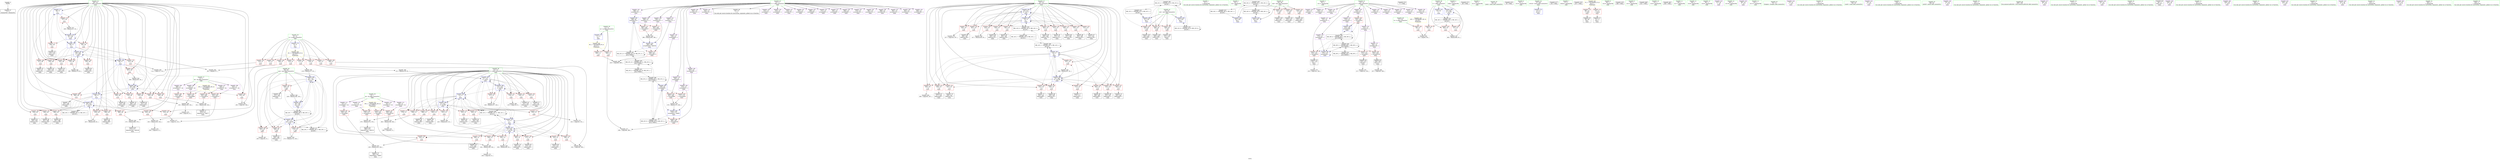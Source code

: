 digraph "SVFG" {
	label="SVFG";

	Node0x563ceed7c6a0 [shape=record,color=grey,label="{NodeID: 0\nNullPtr}"];
	Node0x563ceed7c6a0 -> Node0x563ceed834c0[style=solid];
	Node0x563ceede29e0 [shape=record,color=yellow,style=double,label="{NodeID: 443\n4V_1 = ENCHI(MR_4V_0)\npts\{10 \}\nFun[main]}"];
	Node0x563ceede29e0 -> Node0x563ceedb3360[style=dashed];
	Node0x563ceede29e0 -> Node0x563ceedb3430[style=dashed];
	Node0x563ceede29e0 -> Node0x563ceedb3500[style=dashed];
	Node0x563ceede29e0 -> Node0x563ceedb35d0[style=dashed];
	Node0x563ceede29e0 -> Node0x563ceedb36a0[style=dashed];
	Node0x563ceede29e0 -> Node0x563ceedb3770[style=dashed];
	Node0x563ceede29e0 -> Node0x563ceedb3840[style=dashed];
	Node0x563ceede29e0 -> Node0x563ceedb3910[style=dashed];
	Node0x563ceedbfb40 [shape=record,color=grey,label="{NodeID: 360\n121 = Binary(120, 81, )\n}"];
	Node0x563ceedbfb40 -> Node0x563ceedbb2d0[style=solid];
	Node0x563ceedbaf90 [shape=record,color=blue,label="{NodeID: 277\n49\<--9\ni\<--\nmain\n}"];
	Node0x563ceedbaf90 -> Node0x563ceedb3d20[style=dashed];
	Node0x563ceedbaf90 -> Node0x563ceedb3df0[style=dashed];
	Node0x563ceedbaf90 -> Node0x563ceedb3ec0[style=dashed];
	Node0x563ceedbaf90 -> Node0x563ceedbb060[style=dashed];
	Node0x563ceedbaf90 -> Node0x563ceedbb130[style=dashed];
	Node0x563ceedaeda0 [shape=record,color=red,label="{NodeID: 194\n329\<--49\n\<--i\nmain\n}"];
	Node0x563ceedaeda0 -> Node0x563ceedadfd0[style=solid];
	Node0x563ceed841c0 [shape=record,color=purple,label="{NodeID: 111\n257\<--6\narrayidx81\<--dy\nmain\n}"];
	Node0x563ceed841c0 -> Node0x563ceedba260[style=solid];
	Node0x563ceed84b10 [shape=record,color=green,label="{NodeID: 28\n6\<--7\ndy\<--dy_field_insensitive\nGlob }"];
	Node0x563ceed84b10 -> Node0x563ceed840f0[style=solid];
	Node0x563ceed84b10 -> Node0x563ceed841c0[style=solid];
	Node0x563ceed84b10 -> Node0x563ceed84290[style=solid];
	Node0x563ceed84b10 -> Node0x563ceed84360[style=solid];
	Node0x563ceedb50e0 [shape=record,color=grey,label="{NodeID: 388\n410 = cmp(408, 409, )\n}"];
	Node0x563ceedbc650 [shape=record,color=blue,label="{NodeID: 305\n53\<--417\nk\<--inc177\nmain\n}"];
	Node0x563ceedbc650 -> Node0x563ceedb8a40[style=dashed];
	Node0x563ceedbc650 -> Node0x563ceedb8ad0[style=dashed];
	Node0x563ceedbc650 -> Node0x563ceedb8ba0[style=dashed];
	Node0x563ceedbc650 -> Node0x563ceedb8c70[style=dashed];
	Node0x563ceedbc650 -> Node0x563ceedb8d40[style=dashed];
	Node0x563ceedbc650 -> Node0x563ceedb8e10[style=dashed];
	Node0x563ceedbc650 -> Node0x563ceedb8ee0[style=dashed];
	Node0x563ceedbc650 -> Node0x563ceedb8fb0[style=dashed];
	Node0x563ceedbc650 -> Node0x563ceedb9080[style=dashed];
	Node0x563ceedbc650 -> Node0x563ceedb9150[style=dashed];
	Node0x563ceedbc650 -> Node0x563ceedbc310[style=dashed];
	Node0x563ceedbc650 -> Node0x563ceedbc650[style=dashed];
	Node0x563ceedbc650 -> Node0x563ceeddd8c0[style=dashed];
	Node0x563ceedb0460 [shape=record,color=red,label="{NodeID: 222\n226\<--53\n\<--k\nmain\n}"];
	Node0x563ceedb0460 -> Node0x563ceedad470[style=solid];
	Node0x563ceedb1f10 [shape=record,color=purple,label="{NodeID: 139\n287\<--15\narrayidx100\<--v\nmain\n}"];
	Node0x563ceedb1f10 -> Node0x563ceedba4d0[style=solid];
	Node0x563ceedacb80 [shape=record,color=black,label="{NodeID: 56\n139\<--138\nidxprom21\<--\nmain\n}"];
	Node0x563ceedb9970 [shape=record,color=red,label="{NodeID: 250\n439\<--61\n\<--ok1\nmain\n}"];
	Node0x563ceedb9970 -> Node0x563ceed83a70[style=solid];
	Node0x563ceedb35d0 [shape=record,color=red,label="{NodeID: 167\n120\<--8\n\<--n\nmain\n}"];
	Node0x563ceedb35d0 -> Node0x563ceedbfb40[style=solid];
	Node0x563ceedae240 [shape=record,color=black,label="{NodeID: 84\n341\<--340\nidxprom130\<--\nmain\n}"];
	Node0x563ceed7c840 [shape=record,color=green,label="{NodeID: 1\n9\<--1\n\<--dummyObj\nCan only get source location for instruction, argument, global var or function.}"];
	Node0x563ceede2ac0 [shape=record,color=yellow,style=double,label="{NodeID: 444\n6V_1 = ENCHI(MR_6V_0)\npts\{12 \}\nFun[main]}"];
	Node0x563ceede2ac0 -> Node0x563ceedb39e0[style=dashed];
	Node0x563ceede2ac0 -> Node0x563ceedb3ab0[style=dashed];
	Node0x563ceedbfcc0 [shape=record,color=grey,label="{NodeID: 361\n180 = Binary(179, 81, )\n}"];
	Node0x563ceedbfcc0 -> Node0x563ceedbb7b0[style=solid];
	Node0x563ceedbb060 [shape=record,color=blue,label="{NodeID: 278\n49\<--108\ni\<--inc\nmain\n}"];
	Node0x563ceedbb060 -> Node0x563ceedb3d20[style=dashed];
	Node0x563ceedbb060 -> Node0x563ceedb3df0[style=dashed];
	Node0x563ceedbb060 -> Node0x563ceedb3ec0[style=dashed];
	Node0x563ceedbb060 -> Node0x563ceedbb060[style=dashed];
	Node0x563ceedbb060 -> Node0x563ceedbb130[style=dashed];
	Node0x563ceedaee70 [shape=record,color=red,label="{NodeID: 195\n340\<--49\n\<--i\nmain\n}"];
	Node0x563ceedaee70 -> Node0x563ceedae240[style=solid];
	Node0x563ceed84290 [shape=record,color=purple,label="{NodeID: 112\n361\<--6\narrayidx142\<--dy\nmain\n}"];
	Node0x563ceed84290 -> Node0x563ceedba740[style=solid];
	Node0x563ceed84c10 [shape=record,color=green,label="{NodeID: 29\n8\<--10\nn\<--n_field_insensitive\nGlob }"];
	Node0x563ceed84c10 -> Node0x563ceedb3360[style=solid];
	Node0x563ceed84c10 -> Node0x563ceedb3430[style=solid];
	Node0x563ceed84c10 -> Node0x563ceedb3500[style=solid];
	Node0x563ceed84c10 -> Node0x563ceedb35d0[style=solid];
	Node0x563ceed84c10 -> Node0x563ceedb36a0[style=solid];
	Node0x563ceed84c10 -> Node0x563ceedb3770[style=solid];
	Node0x563ceed84c10 -> Node0x563ceedb3840[style=solid];
	Node0x563ceed84c10 -> Node0x563ceedb3910[style=solid];
	Node0x563ceed84c10 -> Node0x563ceedbac20[style=solid];
	Node0x563ceedbc720 [shape=record,color=blue,label="{NodeID: 306\n51\<--422\nj\<--inc180\nmain\n}"];
	Node0x563ceedbc720 -> Node0x563ceedafd10[style=dashed];
	Node0x563ceedbc720 -> Node0x563ceedafde0[style=dashed];
	Node0x563ceedbc720 -> Node0x563ceedafeb0[style=dashed];
	Node0x563ceedbc720 -> Node0x563ceedaff80[style=dashed];
	Node0x563ceedbc720 -> Node0x563ceedb0050[style=dashed];
	Node0x563ceedbc720 -> Node0x563ceedb0120[style=dashed];
	Node0x563ceedbc720 -> Node0x563ceedb01f0[style=dashed];
	Node0x563ceedbc720 -> Node0x563ceedb02c0[style=dashed];
	Node0x563ceedbc720 -> Node0x563ceedbc240[style=dashed];
	Node0x563ceedbc720 -> Node0x563ceedbc720[style=dashed];
	Node0x563ceedbc720 -> Node0x563ceedd74c0[style=dashed];
	Node0x563ceedb0530 [shape=record,color=red,label="{NodeID: 223\n231\<--53\n\<--k\nmain\n}"];
	Node0x563ceedb0530 -> Node0x563ceedad540[style=solid];
	Node0x563ceedb1fe0 [shape=record,color=purple,label="{NodeID: 140\n342\<--15\narrayidx131\<--v\nmain\n}"];
	Node0x563ceedacc50 [shape=record,color=black,label="{NodeID: 57\n142\<--141\nidxprom23\<--\nmain\n}"];
	Node0x563ceedb9a40 [shape=record,color=red,label="{NodeID: 251\n448\<--61\n\<--ok1\nmain\n}"];
	Node0x563ceedb9a40 -> Node0x563ceed83c10[style=solid];
	Node0x563ceedb36a0 [shape=record,color=red,label="{NodeID: 168\n194\<--8\n\<--n\nmain\n}"];
	Node0x563ceedb36a0 -> Node0x563ceedb4ae0[style=solid];
	Node0x563ceedae310 [shape=record,color=black,label="{NodeID: 85\n344\<--343\nidxprom132\<--\nmain\n}"];
	Node0x563ceed825e0 [shape=record,color=green,label="{NodeID: 2\n18\<--1\n.str\<--dummyObj\nGlob }"];
	Node0x563ceedbfe40 [shape=record,color=grey,label="{NodeID: 362\n158 = Binary(157, 150, )\n}"];
	Node0x563ceedbfe40 -> Node0x563ceedbb540[style=solid];
	Node0x563ceedbb130 [shape=record,color=blue,label="{NodeID: 279\n49\<--9\ni\<--\nmain\n}"];
	Node0x563ceedbb130 -> Node0x563ceedb3f90[style=dashed];
	Node0x563ceedbb130 -> Node0x563ceedb4060[style=dashed];
	Node0x563ceedbb130 -> Node0x563ceedb4130[style=dashed];
	Node0x563ceedbb130 -> Node0x563ceedb4200[style=dashed];
	Node0x563ceedbb130 -> Node0x563ceedb42d0[style=dashed];
	Node0x563ceedbb130 -> Node0x563ceedb43a0[style=dashed];
	Node0x563ceedbb130 -> Node0x563ceedbb7b0[style=dashed];
	Node0x563ceedbb130 -> Node0x563ceedbba20[style=dashed];
	Node0x563ceedaef40 [shape=record,color=red,label="{NodeID: 196\n350\<--49\n\<--i\nmain\n}"];
	Node0x563ceedaef40 -> Node0x563ceedbedc0[style=solid];
	Node0x563ceed84360 [shape=record,color=purple,label="{NodeID: 113\n377\<--6\narrayidx152\<--dy\nmain\n}"];
	Node0x563ceed84360 -> Node0x563ceedba8e0[style=solid];
	Node0x563ceed84d10 [shape=record,color=green,label="{NodeID: 30\n11\<--12\nm\<--m_field_insensitive\nGlob }"];
	Node0x563ceed84d10 -> Node0x563ceedb39e0[style=solid];
	Node0x563ceed84d10 -> Node0x563ceedb3ab0[style=solid];
	Node0x563ceed84d10 -> Node0x563ceedbacf0[style=solid];
	Node0x563ceedbc7f0 [shape=record,color=blue,label="{NodeID: 307\n49\<--427\ni\<--inc183\nmain\n}"];
	Node0x563ceedbc7f0 -> Node0x563ceedaecd0[style=dashed];
	Node0x563ceedbc7f0 -> Node0x563ceedaeda0[style=dashed];
	Node0x563ceedbc7f0 -> Node0x563ceedaee70[style=dashed];
	Node0x563ceedbc7f0 -> Node0x563ceedaef40[style=dashed];
	Node0x563ceedbc7f0 -> Node0x563ceedaf010[style=dashed];
	Node0x563ceedbc7f0 -> Node0x563ceedaf0e0[style=dashed];
	Node0x563ceedbc7f0 -> Node0x563ceedaf1b0[style=dashed];
	Node0x563ceedbc7f0 -> Node0x563ceedaf280[style=dashed];
	Node0x563ceedbc7f0 -> Node0x563ceedbc7f0[style=dashed];
	Node0x563ceedbc7f0 -> Node0x563ceedd6fc0[style=dashed];
	Node0x563ceedb0600 [shape=record,color=red,label="{NodeID: 224\n239\<--53\n\<--k\nmain\n}"];
	Node0x563ceedb0600 -> Node0x563ceedad610[style=solid];
	Node0x563ceedb20b0 [shape=record,color=purple,label="{NodeID: 141\n345\<--15\narrayidx133\<--v\nmain\n}"];
	Node0x563ceedacd20 [shape=record,color=black,label="{NodeID: 58\n146\<--145\nidxprom25\<--\nmain\n}"];
	Node0x563ceedb9b10 [shape=record,color=red,label="{NodeID: 252\n433\<--63\n\<--ok2\nmain\n}"];
	Node0x563ceedb9b10 -> Node0x563ceed839a0[style=solid];
	Node0x563ceedb3770 [shape=record,color=red,label="{NodeID: 169\n200\<--8\n\<--n\nmain\n}"];
	Node0x563ceedb3770 -> Node0x563ceedb4de0[style=solid];
	Node0x563ceedae3e0 [shape=record,color=black,label="{NodeID: 86\n347\<--346\nidxprom134\<--\nmain\n}"];
	Node0x563ceedac650 [shape=record,color=green,label="{NodeID: 3\n20\<--1\n.str.1\<--dummyObj\nGlob }"];
	Node0x563ceedbffc0 [shape=record,color=grey,label="{NodeID: 363\n175 = Binary(174, 150, )\n}"];
	Node0x563ceedbffc0 -> Node0x563ceedbb6e0[style=solid];
	Node0x563ceedbb200 [shape=record,color=blue,label="{NodeID: 280\n59\<--118\npos\<--sub\nmain\n}"];
	Node0x563ceedbb200 -> Node0x563ceedb9560[style=dashed];
	Node0x563ceedbb200 -> Node0x563ceedb9630[style=dashed];
	Node0x563ceedbb200 -> Node0x563ceedb9700[style=dashed];
	Node0x563ceedbb200 -> Node0x563ceedb97d0[style=dashed];
	Node0x563ceedbb200 -> Node0x563ceedbb200[style=dashed];
	Node0x563ceedbb200 -> Node0x563ceedbb3a0[style=dashed];
	Node0x563ceedbb200 -> Node0x563ceedbb6e0[style=dashed];
	Node0x563ceedbb200 -> Node0x563ceedd60c0[style=dashed];
	Node0x563ceedbb200 -> Node0x563ceedd83c0[style=dashed];
	Node0x563ceedaf010 [shape=record,color=red,label="{NodeID: 197\n366\<--49\n\<--i\nmain\n}"];
	Node0x563ceedaf010 -> Node0x563ceedc0740[style=solid];
	Node0x563ceed84430 [shape=record,color=purple,label="{NodeID: 114\n102\<--13\narrayidx\<--s\nmain\n}"];
	Node0x563ceed84e10 [shape=record,color=green,label="{NodeID: 31\n13\<--14\ns\<--s_field_insensitive\nGlob }"];
	Node0x563ceed84e10 -> Node0x563ceed84430[style=solid];
	Node0x563ceed84e10 -> Node0x563ceed84500[style=solid];
	Node0x563ceed84e10 -> Node0x563ceedb0c60[style=solid];
	Node0x563ceed84e10 -> Node0x563ceedb0d30[style=solid];
	Node0x563ceed84e10 -> Node0x563ceedb0e00[style=solid];
	Node0x563ceed84e10 -> Node0x563ceedb0ed0[style=solid];
	Node0x563ceed84e10 -> Node0x563ceedb0fa0[style=solid];
	Node0x563ceed84e10 -> Node0x563ceedb1070[style=solid];
	Node0x563ceed84e10 -> Node0x563ceedb1140[style=solid];
	Node0x563ceed84e10 -> Node0x563ceedb1210[style=solid];
	Node0x563ceed84e10 -> Node0x563ceedb12e0[style=solid];
	Node0x563ceed84e10 -> Node0x563ceedb13b0[style=solid];
	Node0x563ceed84e10 -> Node0x563ceedb1480[style=solid];
	Node0x563ceed84e10 -> Node0x563ceedb1550[style=solid];
	Node0x563ceedf88c0 [shape=record,color=black,label="{NodeID: 474\n77 = PHI()\n}"];
	Node0x563ceedbc8c0 [shape=record,color=blue,label="{NodeID: 308\n55\<--465\nt\<--inc207\nmain\n}"];
	Node0x563ceedbc8c0 -> Node0x563ceedd7ec0[style=dashed];
	Node0x563ceedb06d0 [shape=record,color=red,label="{NodeID: 225\n247\<--53\n\<--k\nmain\n}"];
	Node0x563ceedb06d0 -> Node0x563ceedad6e0[style=solid];
	Node0x563ceedb2180 [shape=record,color=purple,label="{NodeID: 142\n348\<--15\narrayidx135\<--v\nmain\n}"];
	Node0x563ceedb2180 -> Node0x563ceedbc3e0[style=solid];
	Node0x563ceedacdf0 [shape=record,color=black,label="{NodeID: 59\n152\<--148\nidxprom27\<--\nmain\n}"];
	Node0x563ceedb9be0 [shape=record,color=red,label="{NodeID: 253\n442\<--63\n\<--ok2\nmain\n}"];
	Node0x563ceedb9be0 -> Node0x563ceed83b40[style=solid];
	Node0x563ceedb3840 [shape=record,color=red,label="{NodeID: 170\n315\<--8\n\<--n\nmain\n}"];
	Node0x563ceedb3840 -> Node0x563ceedc14c0[style=solid];
	Node0x563ceedae4b0 [shape=record,color=black,label="{NodeID: 87\n352\<--351\nidxprom136\<--\nmain\n}"];
	Node0x563ceed7e0f0 [shape=record,color=green,label="{NodeID: 4\n22\<--1\nstdin\<--dummyObj\nGlob }"];
	Node0x563ceedc0140 [shape=record,color=grey,label="{NodeID: 364\n396 = Binary(395, 385, )\n}"];
	Node0x563ceedc0140 -> Node0x563ceedbc4b0[style=solid];
	Node0x563ceedbb2d0 [shape=record,color=blue,label="{NodeID: 281\n51\<--121\nj\<--sub12\nmain\n}"];
	Node0x563ceedbb2d0 -> Node0x563ceedaf350[style=dashed];
	Node0x563ceedbb2d0 -> Node0x563ceedaf420[style=dashed];
	Node0x563ceedbb2d0 -> Node0x563ceedaf4f0[style=dashed];
	Node0x563ceedbb2d0 -> Node0x563ceedaf5c0[style=dashed];
	Node0x563ceedbb2d0 -> Node0x563ceedbb2d0[style=dashed];
	Node0x563ceedbb2d0 -> Node0x563ceedbb540[style=dashed];
	Node0x563ceedbb2d0 -> Node0x563ceedbbaf0[style=dashed];
	Node0x563ceedbb2d0 -> Node0x563ceedbc240[style=dashed];
	Node0x563ceedbb2d0 -> Node0x563ceedd74c0[style=dashed];
	Node0x563ceedaf0e0 [shape=record,color=red,label="{NodeID: 198\n386\<--49\n\<--i\nmain\n}"];
	Node0x563ceedaf0e0 -> Node0x563ceedaea60[style=solid];
	Node0x563ceed84500 [shape=record,color=purple,label="{NodeID: 115\n103\<--13\narraydecay\<--s\nmain\n}"];
	Node0x563ceed84f10 [shape=record,color=green,label="{NodeID: 32\n15\<--17\nv\<--v_field_insensitive\nGlob }"];
	Node0x563ceed84f10 -> Node0x563ceed84640[style=solid];
	Node0x563ceed84f10 -> Node0x563ceedb1620[style=solid];
	Node0x563ceed84f10 -> Node0x563ceedb16f0[style=solid];
	Node0x563ceed84f10 -> Node0x563ceedb17c0[style=solid];
	Node0x563ceed84f10 -> Node0x563ceedb1890[style=solid];
	Node0x563ceed84f10 -> Node0x563ceedb1960[style=solid];
	Node0x563ceed84f10 -> Node0x563ceedb1a30[style=solid];
	Node0x563ceed84f10 -> Node0x563ceedb1b00[style=solid];
	Node0x563ceed84f10 -> Node0x563ceedb1bd0[style=solid];
	Node0x563ceed84f10 -> Node0x563ceedb1ca0[style=solid];
	Node0x563ceed84f10 -> Node0x563ceedb1d70[style=solid];
	Node0x563ceed84f10 -> Node0x563ceedb1e40[style=solid];
	Node0x563ceed84f10 -> Node0x563ceedb1f10[style=solid];
	Node0x563ceed84f10 -> Node0x563ceedb1fe0[style=solid];
	Node0x563ceed84f10 -> Node0x563ceedb20b0[style=solid];
	Node0x563ceed84f10 -> Node0x563ceedb2180[style=solid];
	Node0x563ceed84f10 -> Node0x563ceedb2250[style=solid];
	Node0x563ceed84f10 -> Node0x563ceedb2320[style=solid];
	Node0x563ceed84f10 -> Node0x563ceedb23f0[style=solid];
	Node0x563ceed84f10 -> Node0x563ceedb24c0[style=solid];
	Node0x563ceed84f10 -> Node0x563ceedb2590[style=solid];
	Node0x563ceed84f10 -> Node0x563ceedb2660[style=solid];
	Node0x563ceed84f10 -> Node0x563ceedb2730[style=solid];
	Node0x563ceed84f10 -> Node0x563ceedb2800[style=solid];
	Node0x563ceed84f10 -> Node0x563ceedb28d0[style=solid];
	Node0x563ceedf89c0 [shape=record,color=black,label="{NodeID: 475\n89 = PHI()\n}"];
	Node0x563ceedb07a0 [shape=record,color=red,label="{NodeID: 226\n255\<--53\n\<--k\nmain\n}"];
	Node0x563ceedb07a0 -> Node0x563ceedad880[style=solid];
	Node0x563ceedb2250 [shape=record,color=purple,label="{NodeID: 143\n373\<--15\narrayidx150\<--v\nmain\n}"];
	Node0x563ceedacec0 [shape=record,color=black,label="{NodeID: 60\n166\<--165\nidxprom35\<--\nmain\n}"];
	Node0x563ceedb9cb0 [shape=record,color=red,label="{NodeID: 254\n454\<--63\n\<--ok2\nmain\n}"];
	Node0x563ceedb9cb0 -> Node0x563ceed83ce0[style=solid];
	Node0x563ceedb3910 [shape=record,color=red,label="{NodeID: 171\n321\<--8\n\<--n\nmain\n}"];
	Node0x563ceedb3910 -> Node0x563ceedc11c0[style=solid];
	Node0x563ceedae580 [shape=record,color=black,label="{NodeID: 88\n360\<--359\nidxprom141\<--\nmain\n}"];
	Node0x563ceed7e180 [shape=record,color=green,label="{NodeID: 5\n23\<--1\n.str.2\<--dummyObj\nGlob }"];
	Node0x563ceedc02c0 [shape=record,color=grey,label="{NodeID: 365\n417 = Binary(416, 81, )\n}"];
	Node0x563ceedc02c0 -> Node0x563ceedbc650[style=solid];
	Node0x563ceedbb3a0 [shape=record,color=blue,label="{NodeID: 282\n59\<--149\npos\<--dec\nmain\n}"];
	Node0x563ceedbb3a0 -> Node0x563ceedd60c0[style=dashed];
	Node0x563ceedaf1b0 [shape=record,color=red,label="{NodeID: 199\n399\<--49\n\<--i\nmain\n}"];
	Node0x563ceedaf1b0 -> Node0x563ceed83660[style=solid];
	Node0x563ceedb0c60 [shape=record,color=purple,label="{NodeID: 116\n129\<--13\narrayidx17\<--s\nmain\n}"];
	Node0x563ceed85010 [shape=record,color=green,label="{NodeID: 33\n44\<--45\nmain\<--main_field_insensitive\n}"];
	Node0x563ceedf8ac0 [shape=record,color=black,label="{NodeID: 476\n93 = PHI()\n}"];
	Node0x563ceedb0870 [shape=record,color=red,label="{NodeID: 227\n262\<--53\n\<--k\nmain\n}"];
	Node0x563ceedb0870 -> Node0x563ceedada20[style=solid];
	Node0x563ceedb2320 [shape=record,color=purple,label="{NodeID: 144\n381\<--15\narrayidx155\<--v\nmain\n}"];
	Node0x563ceedacf90 [shape=record,color=black,label="{NodeID: 61\n169\<--168\nidxprom37\<--\nmain\n}"];
	Node0x563ceedb9d80 [shape=record,color=red,label="{NodeID: 255\n133\<--132\n\<--arrayidx19\nmain\n}"];
	Node0x563ceedb9d80 -> Node0x563ceedacab0[style=solid];
	Node0x563ceedb39e0 [shape=record,color=red,label="{NodeID: 172\n289\<--11\n\<--m\nmain\n}"];
	Node0x563ceedb39e0 -> Node0x563ceedc0bc0[style=solid];
	Node0x563ceedae650 [shape=record,color=black,label="{NodeID: 89\n368\<--367\nidxprom146\<--\nmain\n}"];
	Node0x563ceed7e210 [shape=record,color=green,label="{NodeID: 6\n25\<--1\n.str.3\<--dummyObj\nGlob }"];
	Node0x563ceedc0440 [shape=record,color=grey,label="{NodeID: 366\n422 = Binary(421, 81, )\n}"];
	Node0x563ceedc0440 -> Node0x563ceedbc720[style=solid];
	Node0x563ceedbb470 [shape=record,color=blue,label="{NodeID: 283\n153\<--144\narrayidx28\<--\nmain\n}"];
	Node0x563ceedbb470 -> Node0x563ceedd65c0[style=dashed];
	Node0x563ceedaf280 [shape=record,color=red,label="{NodeID: 200\n426\<--49\n\<--i\nmain\n}"];
	Node0x563ceedaf280 -> Node0x563ceedbef40[style=solid];
	Node0x563ceedb0d30 [shape=record,color=purple,label="{NodeID: 117\n132\<--13\narrayidx19\<--s\nmain\n}"];
	Node0x563ceedb0d30 -> Node0x563ceedb9d80[style=solid];
	Node0x563ceed85110 [shape=record,color=green,label="{NodeID: 34\n47\<--48\nretval\<--retval_field_insensitive\nmain\n}"];
	Node0x563ceed85110 -> Node0x563ceedbadf0[style=solid];
	Node0x563ceedf8bc0 [shape=record,color=black,label="{NodeID: 477\n105 = PHI()\n}"];
	Node0x563ceedb0940 [shape=record,color=red,label="{NodeID: 228\n272\<--53\n\<--k\nmain\n}"];
	Node0x563ceedb0940 -> Node0x563ceedadc90[style=solid];
	Node0x563ceedb23f0 [shape=record,color=purple,label="{NodeID: 145\n384\<--15\narrayidx157\<--v\nmain\n}"];
	Node0x563ceedb23f0 -> Node0x563ceedba9b0[style=solid];
	Node0x563ceedad060 [shape=record,color=black,label="{NodeID: 62\n210\<--209\nidxprom54\<--\nmain\n}"];
	Node0x563ceedb9e50 [shape=record,color=red,label="{NodeID: 256\n144\<--143\n\<--arrayidx24\nmain\n}"];
	Node0x563ceedb9e50 -> Node0x563ceedbb470[style=solid];
	Node0x563ceedb3ab0 [shape=record,color=red,label="{NodeID: 173\n409\<--11\n\<--m\nmain\n}"];
	Node0x563ceedb3ab0 -> Node0x563ceedb50e0[style=solid];
	Node0x563ceedae720 [shape=record,color=black,label="{NodeID: 90\n372\<--371\nidxprom149\<--add148\nmain\n}"];
	Node0x563ceed7e2a0 [shape=record,color=green,label="{NodeID: 7\n27\<--1\nstdout\<--dummyObj\nGlob }"];
	Node0x563ceede3000 [shape=record,color=yellow,style=double,label="{NodeID: 450\n18V_1 = ENCHI(MR_18V_0)\npts\{58 \}\nFun[main]}"];
	Node0x563ceede3000 -> Node0x563ceedb9490[style=dashed];
	Node0x563ceedc05c0 [shape=record,color=grey,label="{NodeID: 367\n379 = Binary(374, 378, )\n}"];
	Node0x563ceedc05c0 -> Node0x563ceedae8c0[style=solid];
	Node0x563ceedbb540 [shape=record,color=blue,label="{NodeID: 284\n51\<--158\nj\<--dec30\nmain\n}"];
	Node0x563ceedbb540 -> Node0x563ceedaf350[style=dashed];
	Node0x563ceedbb540 -> Node0x563ceedaf420[style=dashed];
	Node0x563ceedbb540 -> Node0x563ceedaf4f0[style=dashed];
	Node0x563ceedbb540 -> Node0x563ceedaf5c0[style=dashed];
	Node0x563ceedbb540 -> Node0x563ceedbb2d0[style=dashed];
	Node0x563ceedbb540 -> Node0x563ceedbb540[style=dashed];
	Node0x563ceedbb540 -> Node0x563ceedbbaf0[style=dashed];
	Node0x563ceedbb540 -> Node0x563ceedbc240[style=dashed];
	Node0x563ceedbb540 -> Node0x563ceedd74c0[style=dashed];
	Node0x563ceedaf350 [shape=record,color=red,label="{NodeID: 201\n124\<--51\n\<--j\nmain\n}"];
	Node0x563ceedaf350 -> Node0x563ceedc1940[style=solid];
	Node0x563ceedb0e00 [shape=record,color=purple,label="{NodeID: 118\n140\<--13\narrayidx22\<--s\nmain\n}"];
	Node0x563ceed851e0 [shape=record,color=green,label="{NodeID: 35\n49\<--50\ni\<--i_field_insensitive\nmain\n}"];
	Node0x563ceed851e0 -> Node0x563ceedb3d20[style=solid];
	Node0x563ceed851e0 -> Node0x563ceedb3df0[style=solid];
	Node0x563ceed851e0 -> Node0x563ceedb3ec0[style=solid];
	Node0x563ceed851e0 -> Node0x563ceedb3f90[style=solid];
	Node0x563ceed851e0 -> Node0x563ceedb4060[style=solid];
	Node0x563ceed851e0 -> Node0x563ceedb4130[style=solid];
	Node0x563ceed851e0 -> Node0x563ceedb4200[style=solid];
	Node0x563ceed851e0 -> Node0x563ceedb42d0[style=solid];
	Node0x563ceed851e0 -> Node0x563ceedb43a0[style=solid];
	Node0x563ceed851e0 -> Node0x563ceedb4470[style=solid];
	Node0x563ceed851e0 -> Node0x563ceedb4540[style=solid];
	Node0x563ceed851e0 -> Node0x563ceedb4610[style=solid];
	Node0x563ceed851e0 -> Node0x563ceedb46e0[style=solid];
	Node0x563ceed851e0 -> Node0x563ceedb47b0[style=solid];
	Node0x563ceed851e0 -> Node0x563ceedb4880[style=solid];
	Node0x563ceed851e0 -> Node0x563ceedb4950[style=solid];
	Node0x563ceed851e0 -> Node0x563ceedaec00[style=solid];
	Node0x563ceed851e0 -> Node0x563ceedaecd0[style=solid];
	Node0x563ceed851e0 -> Node0x563ceedaeda0[style=solid];
	Node0x563ceed851e0 -> Node0x563ceedaee70[style=solid];
	Node0x563ceed851e0 -> Node0x563ceedaef40[style=solid];
	Node0x563ceed851e0 -> Node0x563ceedaf010[style=solid];
	Node0x563ceed851e0 -> Node0x563ceedaf0e0[style=solid];
	Node0x563ceed851e0 -> Node0x563ceedaf1b0[style=solid];
	Node0x563ceed851e0 -> Node0x563ceedaf280[style=solid];
	Node0x563ceed851e0 -> Node0x563ceedbaf90[style=solid];
	Node0x563ceed851e0 -> Node0x563ceedbb060[style=solid];
	Node0x563ceed851e0 -> Node0x563ceedbb130[style=solid];
	Node0x563ceed851e0 -> Node0x563ceedbb7b0[style=solid];
	Node0x563ceed851e0 -> Node0x563ceedbba20[style=solid];
	Node0x563ceed851e0 -> Node0x563ceedbc0a0[style=solid];
	Node0x563ceed851e0 -> Node0x563ceedbc170[style=solid];
	Node0x563ceed851e0 -> Node0x563ceedbc7f0[style=solid];
	Node0x563ceedf8cc0 [shape=record,color=black,label="{NodeID: 478\n437 = PHI()\n}"];
	Node0x563ceedd2fc0 [shape=record,color=black,label="{NodeID: 395\nMR_22V_5 = PHI(MR_22V_6, MR_22V_4, )\npts\{62 \}\n}"];
	Node0x563ceedd2fc0 -> Node0x563ceedb98a0[style=dashed];
	Node0x563ceedd2fc0 -> Node0x563ceedb9970[style=dashed];
	Node0x563ceedd2fc0 -> Node0x563ceedb9a40[style=dashed];
	Node0x563ceedd2fc0 -> Node0x563ceedbbe30[style=dashed];
	Node0x563ceedd2fc0 -> Node0x563ceedd2fc0[style=dashed];
	Node0x563ceedd2fc0 -> Node0x563ceedd88c0[style=dashed];
	Node0x563ceedd2fc0 -> Node0x563ceeddf1c0[style=dashed];
	Node0x563ceedb0a10 [shape=record,color=red,label="{NodeID: 229\n285\<--53\n\<--k\nmain\n}"];
	Node0x563ceedb0a10 -> Node0x563ceedadf00[style=solid];
	Node0x563ceedb24c0 [shape=record,color=purple,label="{NodeID: 146\n388\<--15\narrayidx159\<--v\nmain\n}"];
	Node0x563ceedad130 [shape=record,color=black,label="{NodeID: 63\n213\<--212\nidxprom56\<--\nmain\n}"];
	Node0x563ceedb9f20 [shape=record,color=red,label="{NodeID: 257\n215\<--214\n\<--arrayidx57\nmain\n}"];
	Node0x563ceedb9f20 -> Node0x563ceedad200[style=solid];
	Node0x563ceedb3b80 [shape=record,color=red,label="{NodeID: 174\n66\<--22\n\<--stdin\nmain\n}"];
	Node0x563ceedb3b80 -> Node0x563ceed84740[style=solid];
	Node0x563ceedae7f0 [shape=record,color=black,label="{NodeID: 91\n376\<--375\nidxprom151\<--\nmain\n}"];
	Node0x563ceed7e330 [shape=record,color=green,label="{NodeID: 8\n28\<--1\n.str.4\<--dummyObj\nGlob }"];
	Node0x563ceedc0740 [shape=record,color=grey,label="{NodeID: 368\n371 = Binary(366, 370, )\n}"];
	Node0x563ceedc0740 -> Node0x563ceedae720[style=solid];
	Node0x563ceedbb610 [shape=record,color=blue,label="{NodeID: 285\n170\<--172\narrayidx38\<--\nmain\n}"];
	Node0x563ceedbb610 -> Node0x563ceedbb610[style=dashed];
	Node0x563ceedbb610 -> Node0x563ceede0ac0[style=dashed];
	Node0x563ceedaf420 [shape=record,color=red,label="{NodeID: 202\n130\<--51\n\<--j\nmain\n}"];
	Node0x563ceedaf420 -> Node0x563ceedac9e0[style=solid];
	Node0x563ceedb0ed0 [shape=record,color=purple,label="{NodeID: 119\n143\<--13\narrayidx24\<--s\nmain\n}"];
	Node0x563ceedb0ed0 -> Node0x563ceedb9e50[style=solid];
	Node0x563ceed852b0 [shape=record,color=green,label="{NodeID: 36\n51\<--52\nj\<--j_field_insensitive\nmain\n}"];
	Node0x563ceed852b0 -> Node0x563ceedaf350[style=solid];
	Node0x563ceed852b0 -> Node0x563ceedaf420[style=solid];
	Node0x563ceed852b0 -> Node0x563ceedaf4f0[style=solid];
	Node0x563ceed852b0 -> Node0x563ceedaf5c0[style=solid];
	Node0x563ceed852b0 -> Node0x563ceedaf690[style=solid];
	Node0x563ceed852b0 -> Node0x563ceedaf760[style=solid];
	Node0x563ceed852b0 -> Node0x563ceedaf830[style=solid];
	Node0x563ceed852b0 -> Node0x563ceedaf900[style=solid];
	Node0x563ceed852b0 -> Node0x563ceedaf9d0[style=solid];
	Node0x563ceed852b0 -> Node0x563ceedafaa0[style=solid];
	Node0x563ceed852b0 -> Node0x563ceedafb70[style=solid];
	Node0x563ceed852b0 -> Node0x563ceedafc40[style=solid];
	Node0x563ceed852b0 -> Node0x563ceedafd10[style=solid];
	Node0x563ceed852b0 -> Node0x563ceedafde0[style=solid];
	Node0x563ceed852b0 -> Node0x563ceedafeb0[style=solid];
	Node0x563ceed852b0 -> Node0x563ceedaff80[style=solid];
	Node0x563ceed852b0 -> Node0x563ceedb0050[style=solid];
	Node0x563ceed852b0 -> Node0x563ceedb0120[style=solid];
	Node0x563ceed852b0 -> Node0x563ceedb01f0[style=solid];
	Node0x563ceed852b0 -> Node0x563ceedb02c0[style=solid];
	Node0x563ceed852b0 -> Node0x563ceedbb2d0[style=solid];
	Node0x563ceed852b0 -> Node0x563ceedbb540[style=solid];
	Node0x563ceed852b0 -> Node0x563ceedbbaf0[style=solid];
	Node0x563ceed852b0 -> Node0x563ceedbbfd0[style=solid];
	Node0x563ceed852b0 -> Node0x563ceedbc240[style=solid];
	Node0x563ceed852b0 -> Node0x563ceedbc720[style=solid];
	Node0x563ceedf8dc0 [shape=record,color=black,label="{NodeID: 479\n446 = PHI()\n}"];
	Node0x563ceedd34c0 [shape=record,color=black,label="{NodeID: 396\nMR_32V_4 = PHI(MR_32V_5, MR_32V_3, )\npts\{170000 \}\n}"];
	Node0x563ceedd34c0 -> Node0x563ceedbbc90[style=dashed];
	Node0x563ceedd34c0 -> Node0x563ceedd34c0[style=dashed];
	Node0x563ceedd34c0 -> Node0x563ceedde2c0[style=dashed];
	Node0x563ceedd34c0 -> Node0x563ceeddf6c0[style=dashed];
	Node0x563ceedb0ae0 [shape=record,color=red,label="{NodeID: 230\n297\<--53\n\<--k\nmain\n}"];
	Node0x563ceedb0ae0 -> Node0x563ceedbf840[style=solid];
	Node0x563ceedb2590 [shape=record,color=purple,label="{NodeID: 147\n391\<--15\narrayidx161\<--v\nmain\n}"];
	Node0x563ceedad200 [shape=record,color=black,label="{NodeID: 64\n216\<--215\nconv58\<--\nmain\n}"];
	Node0x563ceedad200 -> Node0x563ceedc1340[style=solid];
	Node0x563ceedb9ff0 [shape=record,color=red,label="{NodeID: 258\n234\<--233\n\<--arrayidx68\nmain\n}"];
	Node0x563ceedb9ff0 -> Node0x563ceedbeac0[style=solid];
	Node0x563ceedb3c50 [shape=record,color=red,label="{NodeID: 175\n72\<--27\n\<--stdout\nmain\n}"];
	Node0x563ceedb3c50 -> Node0x563ceed84810[style=solid];
	Node0x563ceedae8c0 [shape=record,color=black,label="{NodeID: 92\n380\<--379\nidxprom154\<--add153\nmain\n}"];
	Node0x563ceed7e7b0 [shape=record,color=green,label="{NodeID: 9\n30\<--1\n.str.5\<--dummyObj\nGlob }"];
	Node0x563ceedc08c0 [shape=record,color=grey,label="{NodeID: 369\n337 = cmp(336, 338, )\n}"];
	Node0x563ceedbb6e0 [shape=record,color=blue,label="{NodeID: 286\n59\<--175\npos\<--dec40\nmain\n}"];
	Node0x563ceedbb6e0 -> Node0x563ceedb9630[style=dashed];
	Node0x563ceedbb6e0 -> Node0x563ceedb9700[style=dashed];
	Node0x563ceedbb6e0 -> Node0x563ceedb97d0[style=dashed];
	Node0x563ceedbb6e0 -> Node0x563ceedbb200[style=dashed];
	Node0x563ceedbb6e0 -> Node0x563ceedbb6e0[style=dashed];
	Node0x563ceedbb6e0 -> Node0x563ceedd83c0[style=dashed];
	Node0x563ceedaf4f0 [shape=record,color=red,label="{NodeID: 203\n141\<--51\n\<--j\nmain\n}"];
	Node0x563ceedaf4f0 -> Node0x563ceedacc50[style=solid];
	Node0x563ceedb0fa0 [shape=record,color=purple,label="{NodeID: 120\n147\<--13\narrayidx26\<--s\nmain\n}"];
	Node0x563ceed85380 [shape=record,color=green,label="{NodeID: 37\n53\<--54\nk\<--k_field_insensitive\nmain\n}"];
	Node0x563ceed85380 -> Node0x563ceedb0390[style=solid];
	Node0x563ceed85380 -> Node0x563ceedb0460[style=solid];
	Node0x563ceed85380 -> Node0x563ceedb0530[style=solid];
	Node0x563ceed85380 -> Node0x563ceedb0600[style=solid];
	Node0x563ceed85380 -> Node0x563ceedb06d0[style=solid];
	Node0x563ceed85380 -> Node0x563ceedb07a0[style=solid];
	Node0x563ceed85380 -> Node0x563ceedb0870[style=solid];
	Node0x563ceed85380 -> Node0x563ceedb0940[style=solid];
	Node0x563ceed85380 -> Node0x563ceedb0a10[style=solid];
	Node0x563ceed85380 -> Node0x563ceedb0ae0[style=solid];
	Node0x563ceed85380 -> Node0x563ceedb8a40[style=solid];
	Node0x563ceed85380 -> Node0x563ceedb8ad0[style=solid];
	Node0x563ceed85380 -> Node0x563ceedb8ba0[style=solid];
	Node0x563ceed85380 -> Node0x563ceedb8c70[style=solid];
	Node0x563ceed85380 -> Node0x563ceedb8d40[style=solid];
	Node0x563ceed85380 -> Node0x563ceedb8e10[style=solid];
	Node0x563ceed85380 -> Node0x563ceedb8ee0[style=solid];
	Node0x563ceed85380 -> Node0x563ceedb8fb0[style=solid];
	Node0x563ceed85380 -> Node0x563ceedb9080[style=solid];
	Node0x563ceed85380 -> Node0x563ceedb9150[style=solid];
	Node0x563ceed85380 -> Node0x563ceedbbbc0[style=solid];
	Node0x563ceed85380 -> Node0x563ceedbbf00[style=solid];
	Node0x563ceed85380 -> Node0x563ceedbc310[style=solid];
	Node0x563ceed85380 -> Node0x563ceedbc650[style=solid];
	Node0x563ceedf8ec0 [shape=record,color=black,label="{NodeID: 480\n452 = PHI()\n}"];
	Node0x563ceedb8a40 [shape=record,color=red,label="{NodeID: 231\n326\<--53\n\<--k\nmain\n}"];
	Node0x563ceedb8a40 -> Node0x563ceedc1040[style=solid];
	Node0x563ceedb2660 [shape=record,color=purple,label="{NodeID: 148\n394\<--15\narrayidx163\<--v\nmain\n}"];
	Node0x563ceedb2660 -> Node0x563ceedbaa80[style=solid];
	Node0x563ceedb2660 -> Node0x563ceedbc4b0[style=solid];
	Node0x563ceedad2d0 [shape=record,color=black,label="{NodeID: 65\n221\<--220\nidxprom61\<--\nmain\n}"];
	Node0x563ceedba0c0 [shape=record,color=red,label="{NodeID: 259\n242\<--241\n\<--arrayidx71\nmain\n}"];
	Node0x563ceedba0c0 -> Node0x563ceedbe940[style=solid];
	Node0x563ceedb3d20 [shape=record,color=red,label="{NodeID: 176\n96\<--49\n\<--i\nmain\n}"];
	Node0x563ceedb3d20 -> Node0x563ceedc1c40[style=solid];
	Node0x563ceedae990 [shape=record,color=black,label="{NodeID: 93\n383\<--382\nidxprom156\<--\nmain\n}"];
	Node0x563ceed7e840 [shape=record,color=green,label="{NodeID: 10\n32\<--1\n.str.6\<--dummyObj\nGlob }"];
	Node0x563ceedc0a40 [shape=record,color=grey,label="{NodeID: 370\n236 = cmp(235, 9, )\n}"];
	Node0x563ceedbb7b0 [shape=record,color=blue,label="{NodeID: 287\n49\<--180\ni\<--inc43\nmain\n}"];
	Node0x563ceedbb7b0 -> Node0x563ceedb3f90[style=dashed];
	Node0x563ceedbb7b0 -> Node0x563ceedb4060[style=dashed];
	Node0x563ceedbb7b0 -> Node0x563ceedb4130[style=dashed];
	Node0x563ceedbb7b0 -> Node0x563ceedb4200[style=dashed];
	Node0x563ceedbb7b0 -> Node0x563ceedb42d0[style=dashed];
	Node0x563ceedbb7b0 -> Node0x563ceedb43a0[style=dashed];
	Node0x563ceedbb7b0 -> Node0x563ceedbb7b0[style=dashed];
	Node0x563ceedbb7b0 -> Node0x563ceedbba20[style=dashed];
	Node0x563ceedaf5c0 [shape=record,color=red,label="{NodeID: 204\n157\<--51\n\<--j\nmain\n}"];
	Node0x563ceedaf5c0 -> Node0x563ceedbfe40[style=solid];
	Node0x563ceedb1070 [shape=record,color=purple,label="{NodeID: 121\n153\<--13\narrayidx28\<--s\nmain\n}"];
	Node0x563ceedb1070 -> Node0x563ceedbb470[style=solid];
	Node0x563ceed85450 [shape=record,color=green,label="{NodeID: 38\n55\<--56\nt\<--t_field_insensitive\nmain\n}"];
	Node0x563ceed85450 -> Node0x563ceedb9220[style=solid];
	Node0x563ceed85450 -> Node0x563ceedb92f0[style=solid];
	Node0x563ceed85450 -> Node0x563ceedb93c0[style=solid];
	Node0x563ceed85450 -> Node0x563ceedbaec0[style=solid];
	Node0x563ceed85450 -> Node0x563ceedbc8c0[style=solid];
	Node0x563ceedf8fc0 [shape=record,color=black,label="{NodeID: 481\n458 = PHI()\n}"];
	Node0x563ceedb8ad0 [shape=record,color=red,label="{NodeID: 232\n346\<--53\n\<--k\nmain\n}"];
	Node0x563ceedb8ad0 -> Node0x563ceedae3e0[style=solid];
	Node0x563ceedb2730 [shape=record,color=purple,label="{NodeID: 149\n401\<--15\narrayidx167\<--v\nmain\n}"];
	Node0x563ceedad3a0 [shape=record,color=black,label="{NodeID: 66\n224\<--223\nidxprom63\<--\nmain\n}"];
	Node0x563ceedba190 [shape=record,color=red,label="{NodeID: 260\n250\<--249\n\<--arrayidx76\nmain\n}"];
	Node0x563ceedba190 -> Node0x563ceedbe4c0[style=solid];
	Node0x563ceedb3df0 [shape=record,color=red,label="{NodeID: 177\n100\<--49\n\<--i\nmain\n}"];
	Node0x563ceedb3df0 -> Node0x563ceed848e0[style=solid];
	Node0x563ceedaea60 [shape=record,color=black,label="{NodeID: 94\n387\<--386\nidxprom158\<--\nmain\n}"];
	Node0x563ceed7e8d0 [shape=record,color=green,label="{NodeID: 11\n34\<--1\n.str.7\<--dummyObj\nGlob }"];
	Node0x563ceedd5a60 [shape=record,color=yellow,style=double,label="{NodeID: 454\n26V_1 = ENCHI(MR_26V_0)\npts\{50000 \}\nFun[main]}"];
	Node0x563ceedd5a60 -> Node0x563ceedb9ff0[style=dashed];
	Node0x563ceedd5a60 -> Node0x563ceedba190[style=dashed];
	Node0x563ceedd5a60 -> Node0x563ceedba670[style=dashed];
	Node0x563ceedd5a60 -> Node0x563ceedba810[style=dashed];
	Node0x563ceedc0bc0 [shape=record,color=grey,label="{NodeID: 371\n290 = cmp(288, 289, )\n}"];
	Node0x563ceedbb880 [shape=record,color=blue,label="{NodeID: 288\n61\<--184\nok1\<--\nmain\n}"];
	Node0x563ceedbb880 -> Node0x563ceedb98a0[style=dashed];
	Node0x563ceedbb880 -> Node0x563ceedb9970[style=dashed];
	Node0x563ceedbb880 -> Node0x563ceedb9a40[style=dashed];
	Node0x563ceedbb880 -> Node0x563ceedd2fc0[style=dashed];
	Node0x563ceedbb880 -> Node0x563ceedd88c0[style=dashed];
	Node0x563ceedaf690 [shape=record,color=red,label="{NodeID: 205\n199\<--51\n\<--j\nmain\n}"];
	Node0x563ceedaf690 -> Node0x563ceedb4de0[style=solid];
	Node0x563ceedb1140 [shape=record,color=purple,label="{NodeID: 122\n167\<--13\narrayidx36\<--s\nmain\n}"];
	Node0x563ceed85520 [shape=record,color=green,label="{NodeID: 39\n57\<--58\ntt\<--tt_field_insensitive\nmain\n}"];
	Node0x563ceed85520 -> Node0x563ceedb9490[style=solid];
	Node0x563ceedd43c0 [shape=record,color=black,label="{NodeID: 399\nMR_14V_3 = PHI(MR_14V_4, MR_14V_2, )\npts\{54 \}\n}"];
	Node0x563ceedd43c0 -> Node0x563ceedbbbc0[style=dashed];
	Node0x563ceedd43c0 -> Node0x563ceedd43c0[style=dashed];
	Node0x563ceedd43c0 -> Node0x563ceeddd8c0[style=dashed];
	Node0x563ceedb8ba0 [shape=record,color=red,label="{NodeID: 233\n351\<--53\n\<--k\nmain\n}"];
	Node0x563ceedb8ba0 -> Node0x563ceedae4b0[style=solid];
	Node0x563ceedb2800 [shape=record,color=purple,label="{NodeID: 150\n404\<--15\narrayidx169\<--v\nmain\n}"];
	Node0x563ceedad470 [shape=record,color=black,label="{NodeID: 67\n227\<--226\nidxprom65\<--\nmain\n}"];
	Node0x563ceedba260 [shape=record,color=red,label="{NodeID: 261\n258\<--257\n\<--arrayidx81\nmain\n}"];
	Node0x563ceedba260 -> Node0x563ceedbf3c0[style=solid];
	Node0x563ceedb3ec0 [shape=record,color=red,label="{NodeID: 178\n107\<--49\n\<--i\nmain\n}"];
	Node0x563ceedb3ec0 -> Node0x563ceedbf6c0[style=solid];
	Node0x563ceedaeb30 [shape=record,color=black,label="{NodeID: 95\n390\<--389\nidxprom160\<--\nmain\n}"];
	Node0x563ceed7e960 [shape=record,color=green,label="{NodeID: 12\n36\<--1\n.str.8\<--dummyObj\nGlob }"];
	Node0x563ceedd5b40 [shape=record,color=yellow,style=double,label="{NodeID: 455\n28V_1 = ENCHI(MR_28V_0)\npts\{70000 \}\nFun[main]}"];
	Node0x563ceedd5b40 -> Node0x563ceedba0c0[style=dashed];
	Node0x563ceedd5b40 -> Node0x563ceedba260[style=dashed];
	Node0x563ceedd5b40 -> Node0x563ceedba740[style=dashed];
	Node0x563ceedd5b40 -> Node0x563ceedba8e0[style=dashed];
	Node0x563ceedc0d40 [shape=record,color=grey,label="{NodeID: 372\n244 = cmp(243, 9, )\n}"];
	Node0x563ceedbb950 [shape=record,color=blue,label="{NodeID: 289\n63\<--184\nok2\<--\nmain\n}"];
	Node0x563ceedbb950 -> Node0x563ceeddddc0[style=dashed];
	Node0x563ceedaf760 [shape=record,color=red,label="{NodeID: 206\n212\<--51\n\<--j\nmain\n}"];
	Node0x563ceedaf760 -> Node0x563ceedad130[style=solid];
	Node0x563ceedb1210 [shape=record,color=purple,label="{NodeID: 123\n170\<--13\narrayidx38\<--s\nmain\n}"];
	Node0x563ceedb1210 -> Node0x563ceedbb610[style=solid];
	Node0x563ceed855f0 [shape=record,color=green,label="{NodeID: 40\n59\<--60\npos\<--pos_field_insensitive\nmain\n}"];
	Node0x563ceed855f0 -> Node0x563ceedb9560[style=solid];
	Node0x563ceed855f0 -> Node0x563ceedb9630[style=solid];
	Node0x563ceed855f0 -> Node0x563ceedb9700[style=solid];
	Node0x563ceed855f0 -> Node0x563ceedb97d0[style=solid];
	Node0x563ceed855f0 -> Node0x563ceedbb200[style=solid];
	Node0x563ceed855f0 -> Node0x563ceedbb3a0[style=solid];
	Node0x563ceed855f0 -> Node0x563ceedbb6e0[style=solid];
	Node0x563ceedb8c70 [shape=record,color=red,label="{NodeID: 234\n359\<--53\n\<--k\nmain\n}"];
	Node0x563ceedb8c70 -> Node0x563ceedae580[style=solid];
	Node0x563ceedb28d0 [shape=record,color=purple,label="{NodeID: 151\n407\<--15\narrayidx171\<--v\nmain\n}"];
	Node0x563ceedb28d0 -> Node0x563ceedbab50[style=solid];
	Node0x563ceedad540 [shape=record,color=black,label="{NodeID: 68\n232\<--231\nidxprom67\<--\nmain\n}"];
	Node0x563ceeddd8c0 [shape=record,color=black,label="{NodeID: 428\nMR_14V_8 = PHI(MR_14V_9, MR_14V_3, )\npts\{54 \}\n}"];
	Node0x563ceeddd8c0 -> Node0x563ceedbc310[style=dashed];
	Node0x563ceeddd8c0 -> Node0x563ceedd79c0[style=dashed];
	Node0x563ceeddd8c0 -> Node0x563ceeddd8c0[style=dashed];
	Node0x563ceedbe4c0 [shape=record,color=grey,label="{NodeID: 345\n251 = Binary(246, 250, )\n}"];
	Node0x563ceedbe4c0 -> Node0x563ceedad7b0[style=solid];
	Node0x563ceedba330 [shape=record,color=red,label="{NodeID: 262\n265\<--264\n\<--arrayidx86\nmain\n}"];
	Node0x563ceedba330 -> Node0x563ceedbec40[style=solid];
	Node0x563ceedb3f90 [shape=record,color=red,label="{NodeID: 179\n113\<--49\n\<--i\nmain\n}"];
	Node0x563ceedb3f90 -> Node0x563ceedc1dc0[style=solid];
	Node0x563ceed83590 [shape=record,color=black,label="{NodeID: 96\n393\<--392\nidxprom162\<--\nmain\n}"];
	Node0x563ceed7ea30 [shape=record,color=green,label="{NodeID: 13\n38\<--1\n.str.9\<--dummyObj\nGlob }"];
	Node0x563ceedc0ec0 [shape=record,color=grey,label="{NodeID: 373\n135 = cmp(134, 136, )\n}"];
	Node0x563ceedbba20 [shape=record,color=blue,label="{NodeID: 290\n49\<--9\ni\<--\nmain\n}"];
	Node0x563ceedbba20 -> Node0x563ceedb4470[style=dashed];
	Node0x563ceedbba20 -> Node0x563ceedb4540[style=dashed];
	Node0x563ceedbba20 -> Node0x563ceedb4610[style=dashed];
	Node0x563ceedbba20 -> Node0x563ceedb46e0[style=dashed];
	Node0x563ceedbba20 -> Node0x563ceedb47b0[style=dashed];
	Node0x563ceedbba20 -> Node0x563ceedb4880[style=dashed];
	Node0x563ceedbba20 -> Node0x563ceedb4950[style=dashed];
	Node0x563ceedbba20 -> Node0x563ceedaec00[style=dashed];
	Node0x563ceedbba20 -> Node0x563ceedbc0a0[style=dashed];
	Node0x563ceedbba20 -> Node0x563ceedbc170[style=dashed];
	Node0x563ceedaf830 [shape=record,color=red,label="{NodeID: 207\n223\<--51\n\<--j\nmain\n}"];
	Node0x563ceedaf830 -> Node0x563ceedad3a0[style=solid];
	Node0x563ceedb12e0 [shape=record,color=purple,label="{NodeID: 124\n211\<--13\narrayidx55\<--s\nmain\n}"];
	Node0x563ceed856c0 [shape=record,color=green,label="{NodeID: 41\n61\<--62\nok1\<--ok1_field_insensitive\nmain\n}"];
	Node0x563ceed856c0 -> Node0x563ceedb98a0[style=solid];
	Node0x563ceed856c0 -> Node0x563ceedb9970[style=solid];
	Node0x563ceed856c0 -> Node0x563ceedb9a40[style=solid];
	Node0x563ceed856c0 -> Node0x563ceedbb880[style=solid];
	Node0x563ceed856c0 -> Node0x563ceedbbe30[style=solid];
	Node0x563ceedb8d40 [shape=record,color=red,label="{NodeID: 235\n367\<--53\n\<--k\nmain\n}"];
	Node0x563ceedb8d40 -> Node0x563ceedae650[style=solid];
	Node0x563ceedb29a0 [shape=record,color=purple,label="{NodeID: 152\n67\<--18\n\<--.str\nmain\n}"];
	Node0x563ceedad610 [shape=record,color=black,label="{NodeID: 69\n240\<--239\nidxprom70\<--\nmain\n}"];
	Node0x563ceeddddc0 [shape=record,color=black,label="{NodeID: 429\nMR_24V_4 = PHI(MR_24V_5, MR_24V_3, )\npts\{64 \}\n}"];
	Node0x563ceeddddc0 -> Node0x563ceedb9b10[style=dashed];
	Node0x563ceeddddc0 -> Node0x563ceedb9be0[style=dashed];
	Node0x563ceeddddc0 -> Node0x563ceedb9cb0[style=dashed];
	Node0x563ceeddddc0 -> Node0x563ceedd8dc0[style=dashed];
	Node0x563ceeddddc0 -> Node0x563ceeddddc0[style=dashed];
	Node0x563ceeddddc0 -> Node0x563ceede14c0[style=dashed];
	Node0x563ceedbe640 [shape=record,color=grey,label="{NodeID: 346\n149 = Binary(148, 150, )\n}"];
	Node0x563ceedbe640 -> Node0x563ceedbb3a0[style=solid];
	Node0x563ceedba400 [shape=record,color=red,label="{NodeID: 263\n275\<--274\n\<--arrayidx92\nmain\n}"];
	Node0x563ceedba400 -> Node0x563ceedbec40[style=solid];
	Node0x563ceedb4060 [shape=record,color=red,label="{NodeID: 180\n127\<--49\n\<--i\nmain\n}"];
	Node0x563ceedb4060 -> Node0x563ceedac950[style=solid];
	Node0x563ceed83660 [shape=record,color=black,label="{NodeID: 97\n400\<--399\nidxprom166\<--\nmain\n}"];
	Node0x563ceed7eb00 [shape=record,color=green,label="{NodeID: 14\n40\<--1\n.str.10\<--dummyObj\nGlob }"];
	Node0x563ceedc1040 [shape=record,color=grey,label="{NodeID: 374\n327 = cmp(326, 207, )\n}"];
	Node0x563ceedbbaf0 [shape=record,color=blue,label="{NodeID: 291\n51\<--9\nj\<--\nmain\n}"];
	Node0x563ceedbbaf0 -> Node0x563ceedaf690[style=dashed];
	Node0x563ceedbbaf0 -> Node0x563ceedaf760[style=dashed];
	Node0x563ceedbbaf0 -> Node0x563ceedaf830[style=dashed];
	Node0x563ceedbbaf0 -> Node0x563ceedaf900[style=dashed];
	Node0x563ceedbbaf0 -> Node0x563ceedaf9d0[style=dashed];
	Node0x563ceedbbaf0 -> Node0x563ceedafaa0[style=dashed];
	Node0x563ceedbbaf0 -> Node0x563ceedafb70[style=dashed];
	Node0x563ceedbbaf0 -> Node0x563ceedafc40[style=dashed];
	Node0x563ceedbbaf0 -> Node0x563ceedbbaf0[style=dashed];
	Node0x563ceedbbaf0 -> Node0x563ceedbbfd0[style=dashed];
	Node0x563ceedbbaf0 -> Node0x563ceedbc240[style=dashed];
	Node0x563ceedbbaf0 -> Node0x563ceedd74c0[style=dashed];
	Node0x563ceedaf900 [shape=record,color=red,label="{NodeID: 208\n238\<--51\n\<--j\nmain\n}"];
	Node0x563ceedaf900 -> Node0x563ceedbe940[style=solid];
	Node0x563ceedb13b0 [shape=record,color=purple,label="{NodeID: 125\n214\<--13\narrayidx57\<--s\nmain\n}"];
	Node0x563ceedb13b0 -> Node0x563ceedb9f20[style=solid];
	Node0x563ceed85790 [shape=record,color=green,label="{NodeID: 42\n63\<--64\nok2\<--ok2_field_insensitive\nmain\n}"];
	Node0x563ceed85790 -> Node0x563ceedb9b10[style=solid];
	Node0x563ceed85790 -> Node0x563ceedb9be0[style=solid];
	Node0x563ceed85790 -> Node0x563ceedb9cb0[style=solid];
	Node0x563ceed85790 -> Node0x563ceedbb950[style=solid];
	Node0x563ceed85790 -> Node0x563ceedbc580[style=solid];
	Node0x563ceedb8e10 [shape=record,color=red,label="{NodeID: 236\n375\<--53\n\<--k\nmain\n}"];
	Node0x563ceedb8e10 -> Node0x563ceedae7f0[style=solid];
	Node0x563ceedb2a70 [shape=record,color=purple,label="{NodeID: 153\n68\<--20\n\<--.str.1\nmain\n}"];
	Node0x563ceedad6e0 [shape=record,color=black,label="{NodeID: 70\n248\<--247\nidxprom75\<--\nmain\n}"];
	Node0x563ceedde2c0 [shape=record,color=black,label="{NodeID: 430\nMR_32V_10 = PHI(MR_32V_11, MR_32V_3, )\npts\{170000 \}\n}"];
	Node0x563ceedde2c0 -> Node0x563ceedd97c0[style=dashed];
	Node0x563ceedde2c0 -> Node0x563ceedde2c0[style=dashed];
	Node0x563ceedde2c0 -> Node0x563ceede19c0[style=dashed];
	Node0x563ceedbe7c0 [shape=record,color=grey,label="{NodeID: 347\n465 = Binary(464, 81, )\n}"];
	Node0x563ceedbe7c0 -> Node0x563ceedbc8c0[style=solid];
	Node0x563ceedba4d0 [shape=record,color=red,label="{NodeID: 264\n288\<--287\n\<--arrayidx100\nmain\n}"];
	Node0x563ceedba4d0 -> Node0x563ceedc0bc0[style=solid];
	Node0x563ceedb4130 [shape=record,color=red,label="{NodeID: 181\n138\<--49\n\<--i\nmain\n}"];
	Node0x563ceedb4130 -> Node0x563ceedacb80[style=solid];
	Node0x563ceed83730 [shape=record,color=black,label="{NodeID: 98\n403\<--402\nidxprom168\<--\nmain\n}"];
	Node0x563ceed7ec00 [shape=record,color=green,label="{NodeID: 15\n42\<--1\n.str.11\<--dummyObj\nGlob }"];
	Node0x563ceedc11c0 [shape=record,color=grey,label="{NodeID: 375\n322 = cmp(320, 321, )\n}"];
	Node0x563ceedbbbc0 [shape=record,color=blue,label="{NodeID: 292\n53\<--9\nk\<--\nmain\n}"];
	Node0x563ceedbbbc0 -> Node0x563ceedb0390[style=dashed];
	Node0x563ceedbbbc0 -> Node0x563ceedb0460[style=dashed];
	Node0x563ceedbbbc0 -> Node0x563ceedb0530[style=dashed];
	Node0x563ceedbbbc0 -> Node0x563ceedb0600[style=dashed];
	Node0x563ceedbbbc0 -> Node0x563ceedb06d0[style=dashed];
	Node0x563ceedbbbc0 -> Node0x563ceedb07a0[style=dashed];
	Node0x563ceedbbbc0 -> Node0x563ceedb0870[style=dashed];
	Node0x563ceedbbbc0 -> Node0x563ceedb0940[style=dashed];
	Node0x563ceedbbbc0 -> Node0x563ceedb0a10[style=dashed];
	Node0x563ceedbbbc0 -> Node0x563ceedb0ae0[style=dashed];
	Node0x563ceedbbbc0 -> Node0x563ceedbbbc0[style=dashed];
	Node0x563ceedbbbc0 -> Node0x563ceedbbf00[style=dashed];
	Node0x563ceedbbbc0 -> Node0x563ceedd43c0[style=dashed];
	Node0x563ceedaf9d0 [shape=record,color=red,label="{NodeID: 209\n254\<--51\n\<--j\nmain\n}"];
	Node0x563ceedaf9d0 -> Node0x563ceedbf3c0[style=solid];
	Node0x563ceedb1480 [shape=record,color=purple,label="{NodeID: 126\n331\<--13\narrayidx124\<--s\nmain\n}"];
	Node0x563ceed830c0 [shape=record,color=green,label="{NodeID: 43\n70\<--71\nfreopen\<--freopen_field_insensitive\n}"];
	Node0x563ceedb8ee0 [shape=record,color=red,label="{NodeID: 237\n382\<--53\n\<--k\nmain\n}"];
	Node0x563ceedb8ee0 -> Node0x563ceedae990[style=solid];
	Node0x563ceedb2b40 [shape=record,color=purple,label="{NodeID: 154\n73\<--23\n\<--.str.2\nmain\n}"];
	Node0x563ceedad7b0 [shape=record,color=black,label="{NodeID: 71\n252\<--251\nidxprom78\<--add77\nmain\n}"];
	Node0x563ceedbe940 [shape=record,color=grey,label="{NodeID: 348\n243 = Binary(238, 242, )\n}"];
	Node0x563ceedbe940 -> Node0x563ceedc0d40[style=solid];
	Node0x563ceedba5a0 [shape=record,color=red,label="{NodeID: 265\n335\<--334\n\<--arrayidx126\nmain\n}"];
	Node0x563ceedba5a0 -> Node0x563ceedae170[style=solid];
	Node0x563ceedb4200 [shape=record,color=red,label="{NodeID: 182\n145\<--49\n\<--i\nmain\n}"];
	Node0x563ceedb4200 -> Node0x563ceedacd20[style=solid];
	Node0x563ceed83800 [shape=record,color=black,label="{NodeID: 99\n406\<--405\nidxprom170\<--\nmain\n}"];
	Node0x563ceed7d5d0 [shape=record,color=green,label="{NodeID: 16\n81\<--1\n\<--dummyObj\nCan only get source location for instruction, argument, global var or function.}"];
	Node0x563ceedc1340 [shape=record,color=grey,label="{NodeID: 376\n217 = cmp(216, 218, )\n}"];
	Node0x563ceedbbc90 [shape=record,color=blue,label="{NodeID: 293\n228\<--81\narrayidx66\<--\nmain\n}"];
	Node0x563ceedbbc90 -> Node0x563ceedba330[style=dashed];
	Node0x563ceedbbc90 -> Node0x563ceedba400[style=dashed];
	Node0x563ceedbbc90 -> Node0x563ceedba4d0[style=dashed];
	Node0x563ceedbbc90 -> Node0x563ceedbbd60[style=dashed];
	Node0x563ceedbbc90 -> Node0x563ceeddf6c0[style=dashed];
	Node0x563ceedafaa0 [shape=record,color=red,label="{NodeID: 210\n269\<--51\n\<--j\nmain\n}"];
	Node0x563ceedafaa0 -> Node0x563ceedadbc0[style=solid];
	Node0x563ceedb1550 [shape=record,color=purple,label="{NodeID: 127\n334\<--13\narrayidx126\<--s\nmain\n}"];
	Node0x563ceedb1550 -> Node0x563ceedba5a0[style=solid];
	Node0x563ceed831c0 [shape=record,color=green,label="{NodeID: 44\n78\<--79\nscanf\<--scanf_field_insensitive\n}"];
	Node0x563ceedd60c0 [shape=record,color=black,label="{NodeID: 404\nMR_20V_7 = PHI(MR_20V_6, MR_20V_5, )\npts\{60 \}\n}"];
	Node0x563ceedd60c0 -> Node0x563ceedb9560[style=dashed];
	Node0x563ceedd60c0 -> Node0x563ceedb9630[style=dashed];
	Node0x563ceedd60c0 -> Node0x563ceedb9700[style=dashed];
	Node0x563ceedd60c0 -> Node0x563ceedb97d0[style=dashed];
	Node0x563ceedd60c0 -> Node0x563ceedbb200[style=dashed];
	Node0x563ceedd60c0 -> Node0x563ceedbb3a0[style=dashed];
	Node0x563ceedd60c0 -> Node0x563ceedbb6e0[style=dashed];
	Node0x563ceedd60c0 -> Node0x563ceedd60c0[style=dashed];
	Node0x563ceedd60c0 -> Node0x563ceedd83c0[style=dashed];
	Node0x563ceedb8fb0 [shape=record,color=red,label="{NodeID: 238\n392\<--53\n\<--k\nmain\n}"];
	Node0x563ceedb8fb0 -> Node0x563ceed83590[style=solid];
	Node0x563ceedb2c10 [shape=record,color=purple,label="{NodeID: 155\n74\<--25\n\<--.str.3\nmain\n}"];
	Node0x563ceedad880 [shape=record,color=black,label="{NodeID: 72\n256\<--255\nidxprom80\<--\nmain\n}"];
	Node0x563ceedbeac0 [shape=record,color=grey,label="{NodeID: 349\n235 = Binary(230, 234, )\n}"];
	Node0x563ceedbeac0 -> Node0x563ceedc0a40[style=solid];
	Node0x563ceedba670 [shape=record,color=red,label="{NodeID: 266\n354\<--353\n\<--arrayidx137\nmain\n}"];
	Node0x563ceedba670 -> Node0x563ceedbedc0[style=solid];
	Node0x563ceedb42d0 [shape=record,color=red,label="{NodeID: 183\n165\<--49\n\<--i\nmain\n}"];
	Node0x563ceedb42d0 -> Node0x563ceedacec0[style=solid];
	Node0x563ceed838d0 [shape=record,color=black,label="{NodeID: 100\n431\<--430\ntobool\<--\nmain\n}"];
	Node0x563ceed7d6d0 [shape=record,color=green,label="{NodeID: 17\n136\<--1\n\<--dummyObj\nCan only get source location for instruction, argument, global var or function.}"];
	Node0x563ceedc14c0 [shape=record,color=grey,label="{NodeID: 377\n316 = cmp(314, 315, )\n}"];
	Node0x563ceedbbd60 [shape=record,color=blue,label="{NodeID: 294\n274\<--276\narrayidx92\<--add93\nmain\n}"];
	Node0x563ceedbbd60 -> Node0x563ceedba4d0[style=dashed];
	Node0x563ceedbbd60 -> Node0x563ceeddf6c0[style=dashed];
	Node0x563ceedafb70 [shape=record,color=red,label="{NodeID: 211\n282\<--51\n\<--j\nmain\n}"];
	Node0x563ceedafb70 -> Node0x563ceedade30[style=solid];
	Node0x563ceedb1620 [shape=record,color=purple,label="{NodeID: 128\n222\<--15\narrayidx62\<--v\nmain\n}"];
	Node0x563ceed832c0 [shape=record,color=green,label="{NodeID: 45\n90\<--91\nprintf\<--printf_field_insensitive\n}"];
	Node0x563ceedd65c0 [shape=record,color=black,label="{NodeID: 405\nMR_30V_6 = PHI(MR_30V_5, MR_30V_4, )\npts\{140000 \}\n}"];
	Node0x563ceedd65c0 -> Node0x563ceedb9d80[style=dashed];
	Node0x563ceedd65c0 -> Node0x563ceedb9e50[style=dashed];
	Node0x563ceedd65c0 -> Node0x563ceedbb470[style=dashed];
	Node0x563ceedd65c0 -> Node0x563ceedbb610[style=dashed];
	Node0x563ceedd65c0 -> Node0x563ceedd65c0[style=dashed];
	Node0x563ceedd65c0 -> Node0x563ceede0ac0[style=dashed];
	Node0x563ceedb9080 [shape=record,color=red,label="{NodeID: 239\n405\<--53\n\<--k\nmain\n}"];
	Node0x563ceedb9080 -> Node0x563ceed83800[style=solid];
	Node0x563ceedb2ce0 [shape=record,color=purple,label="{NodeID: 156\n76\<--28\n\<--.str.4\nmain\n}"];
	Node0x563ceedad950 [shape=record,color=black,label="{NodeID: 73\n260\<--259\nidxprom83\<--add82\nmain\n}"];
	Node0x563ceeddf1c0 [shape=record,color=black,label="{NodeID: 433\nMR_22V_9 = PHI(MR_22V_8, MR_22V_6, )\npts\{62 \}\n}"];
	Node0x563ceeddf1c0 -> Node0x563ceedbbe30[style=dashed];
	Node0x563ceeddf1c0 -> Node0x563ceedd2fc0[style=dashed];
	Node0x563ceeddf1c0 -> Node0x563ceeddf1c0[style=dashed];
	Node0x563ceedbec40 [shape=record,color=grey,label="{NodeID: 350\n276 = Binary(275, 265, )\n}"];
	Node0x563ceedbec40 -> Node0x563ceedbbd60[style=solid];
	Node0x563ceedba740 [shape=record,color=red,label="{NodeID: 267\n362\<--361\n\<--arrayidx142\nmain\n}"];
	Node0x563ceedba740 -> Node0x563ceedbf0c0[style=solid];
	Node0x563ceedb43a0 [shape=record,color=red,label="{NodeID: 184\n179\<--49\n\<--i\nmain\n}"];
	Node0x563ceedb43a0 -> Node0x563ceedbfcc0[style=solid];
	Node0x563ceed839a0 [shape=record,color=black,label="{NodeID: 101\n434\<--433\ntobool186\<--\nmain\n}"];
	Node0x563ceed7d7d0 [shape=record,color=green,label="{NodeID: 18\n150\<--1\n\<--dummyObj\nCan only get source location for instruction, argument, global var or function.}"];
	Node0x563ceedc1640 [shape=record,color=grey,label="{NodeID: 378\n356 = cmp(355, 9, )\n}"];
	Node0x563ceedbbe30 [shape=record,color=blue,label="{NodeID: 295\n61\<--293\nok1\<--\nmain\n}"];
	Node0x563ceedbbe30 -> Node0x563ceeddf1c0[style=dashed];
	Node0x563ceedafc40 [shape=record,color=red,label="{NodeID: 212\n302\<--51\n\<--j\nmain\n}"];
	Node0x563ceedafc40 -> Node0x563ceedbf540[style=solid];
	Node0x563ceedb16f0 [shape=record,color=purple,label="{NodeID: 129\n225\<--15\narrayidx64\<--v\nmain\n}"];
	Node0x563ceed833c0 [shape=record,color=green,label="{NodeID: 46\n189\<--190\nllvm.memset.p0i8.i64\<--llvm.memset.p0i8.i64_field_insensitive\n}"];
	Node0x563ceedb9150 [shape=record,color=red,label="{NodeID: 240\n416\<--53\n\<--k\nmain\n}"];
	Node0x563ceedb9150 -> Node0x563ceedc02c0[style=solid];
	Node0x563ceedb2db0 [shape=record,color=purple,label="{NodeID: 157\n88\<--30\n\<--.str.5\nmain\n}"];
	Node0x563ceedada20 [shape=record,color=black,label="{NodeID: 74\n263\<--262\nidxprom85\<--\nmain\n}"];
	Node0x563ceeddf6c0 [shape=record,color=black,label="{NodeID: 434\nMR_32V_9 = PHI(MR_32V_8, MR_32V_5, )\npts\{170000 \}\n}"];
	Node0x563ceeddf6c0 -> Node0x563ceedbbc90[style=dashed];
	Node0x563ceeddf6c0 -> Node0x563ceedd34c0[style=dashed];
	Node0x563ceeddf6c0 -> Node0x563ceeddf6c0[style=dashed];
	Node0x563ceedbedc0 [shape=record,color=grey,label="{NodeID: 351\n355 = Binary(350, 354, )\n}"];
	Node0x563ceedbedc0 -> Node0x563ceedc1640[style=solid];
	Node0x563ceedba810 [shape=record,color=red,label="{NodeID: 268\n370\<--369\n\<--arrayidx147\nmain\n}"];
	Node0x563ceedba810 -> Node0x563ceedc0740[style=solid];
	Node0x563ceedb4470 [shape=record,color=red,label="{NodeID: 185\n193\<--49\n\<--i\nmain\n}"];
	Node0x563ceedb4470 -> Node0x563ceedb4ae0[style=solid];
	Node0x563ceed83a70 [shape=record,color=black,label="{NodeID: 102\n440\<--439\ntobool189\<--\nmain\n}"];
	Node0x563ceed7d8d0 [shape=record,color=green,label="{NodeID: 19\n172\<--1\n\<--dummyObj\nCan only get source location for instruction, argument, global var or function.}"];
	Node0x563ceedc17c0 [shape=record,color=grey,label="{NodeID: 379\n364 = cmp(363, 9, )\n}"];
	Node0x563ceedbbf00 [shape=record,color=blue,label="{NodeID: 296\n53\<--298\nk\<--inc106\nmain\n}"];
	Node0x563ceedbbf00 -> Node0x563ceedb0390[style=dashed];
	Node0x563ceedbbf00 -> Node0x563ceedb0460[style=dashed];
	Node0x563ceedbbf00 -> Node0x563ceedb0530[style=dashed];
	Node0x563ceedbbf00 -> Node0x563ceedb0600[style=dashed];
	Node0x563ceedbbf00 -> Node0x563ceedb06d0[style=dashed];
	Node0x563ceedbbf00 -> Node0x563ceedb07a0[style=dashed];
	Node0x563ceedbbf00 -> Node0x563ceedb0870[style=dashed];
	Node0x563ceedbbf00 -> Node0x563ceedb0940[style=dashed];
	Node0x563ceedbbf00 -> Node0x563ceedb0a10[style=dashed];
	Node0x563ceedbbf00 -> Node0x563ceedb0ae0[style=dashed];
	Node0x563ceedbbf00 -> Node0x563ceedbbbc0[style=dashed];
	Node0x563ceedbbf00 -> Node0x563ceedbbf00[style=dashed];
	Node0x563ceedbbf00 -> Node0x563ceedd43c0[style=dashed];
	Node0x563ceedafd10 [shape=record,color=red,label="{NodeID: 213\n320\<--51\n\<--j\nmain\n}"];
	Node0x563ceedafd10 -> Node0x563ceedc11c0[style=solid];
	Node0x563ceedb17c0 [shape=record,color=purple,label="{NodeID: 130\n228\<--15\narrayidx66\<--v\nmain\n}"];
	Node0x563ceedb17c0 -> Node0x563ceedbbc90[style=solid];
	Node0x563ceed834c0 [shape=record,color=black,label="{NodeID: 47\n2\<--3\ndummyVal\<--dummyVal\n}"];
	Node0x563ceedd6fc0 [shape=record,color=black,label="{NodeID: 407\nMR_10V_2 = PHI(MR_10V_13, MR_10V_1, )\npts\{50 \}\n}"];
	Node0x563ceedd6fc0 -> Node0x563ceedbaf90[style=dashed];
	Node0x563ceedb9220 [shape=record,color=red,label="{NodeID: 241\n83\<--55\n\<--t\nmain\n}"];
	Node0x563ceedb9220 -> Node0x563ceedc1ac0[style=solid];
	Node0x563ceedb2e80 [shape=record,color=purple,label="{NodeID: 158\n92\<--32\n\<--.str.6\nmain\n}"];
	Node0x563ceedadaf0 [shape=record,color=black,label="{NodeID: 75\n267\<--266\nidxprom87\<--\nmain\n}"];
	Node0x563ceedbef40 [shape=record,color=grey,label="{NodeID: 352\n427 = Binary(426, 81, )\n}"];
	Node0x563ceedbef40 -> Node0x563ceedbc7f0[style=solid];
	Node0x563ceedba8e0 [shape=record,color=red,label="{NodeID: 269\n378\<--377\n\<--arrayidx152\nmain\n}"];
	Node0x563ceedba8e0 -> Node0x563ceedc05c0[style=solid];
	Node0x563ceedb4540 [shape=record,color=red,label="{NodeID: 186\n209\<--49\n\<--i\nmain\n}"];
	Node0x563ceedb4540 -> Node0x563ceedad060[style=solid];
	Node0x563ceed83b40 [shape=record,color=black,label="{NodeID: 103\n443\<--442\ntobool191\<--\nmain\n}"];
	Node0x563ceed7d9d0 [shape=record,color=green,label="{NodeID: 20\n184\<--1\n\<--dummyObj\nCan only get source location for instruction, argument, global var or function.}"];
	Node0x563ceedc1940 [shape=record,color=grey,label="{NodeID: 380\n125 = cmp(124, 9, )\n}"];
	Node0x563ceedbbfd0 [shape=record,color=blue,label="{NodeID: 297\n51\<--303\nj\<--inc109\nmain\n}"];
	Node0x563ceedbbfd0 -> Node0x563ceedaf690[style=dashed];
	Node0x563ceedbbfd0 -> Node0x563ceedaf760[style=dashed];
	Node0x563ceedbbfd0 -> Node0x563ceedaf830[style=dashed];
	Node0x563ceedbbfd0 -> Node0x563ceedaf900[style=dashed];
	Node0x563ceedbbfd0 -> Node0x563ceedaf9d0[style=dashed];
	Node0x563ceedbbfd0 -> Node0x563ceedafaa0[style=dashed];
	Node0x563ceedbbfd0 -> Node0x563ceedafb70[style=dashed];
	Node0x563ceedbbfd0 -> Node0x563ceedafc40[style=dashed];
	Node0x563ceedbbfd0 -> Node0x563ceedbbaf0[style=dashed];
	Node0x563ceedbbfd0 -> Node0x563ceedbbfd0[style=dashed];
	Node0x563ceedbbfd0 -> Node0x563ceedbc240[style=dashed];
	Node0x563ceedbbfd0 -> Node0x563ceedd74c0[style=dashed];
	Node0x563ceedafde0 [shape=record,color=red,label="{NodeID: 214\n332\<--51\n\<--j\nmain\n}"];
	Node0x563ceedafde0 -> Node0x563ceedae0a0[style=solid];
	Node0x563ceedb1890 [shape=record,color=purple,label="{NodeID: 131\n253\<--15\narrayidx79\<--v\nmain\n}"];
	Node0x563ceed845b0 [shape=record,color=black,label="{NodeID: 48\n46\<--9\nmain_ret\<--\nmain\n}"];
	Node0x563ceedd74c0 [shape=record,color=black,label="{NodeID: 408\nMR_12V_2 = PHI(MR_12V_11, MR_12V_1, )\npts\{52 \}\n}"];
	Node0x563ceedd74c0 -> Node0x563ceedbb2d0[style=dashed];
	Node0x563ceedd74c0 -> Node0x563ceedbbaf0[style=dashed];
	Node0x563ceedd74c0 -> Node0x563ceedbc240[style=dashed];
	Node0x563ceedd74c0 -> Node0x563ceedd74c0[style=dashed];
	Node0x563ceedb92f0 [shape=record,color=red,label="{NodeID: 242\n87\<--55\n\<--t\nmain\n}"];
	Node0x563ceedb2f50 [shape=record,color=purple,label="{NodeID: 159\n104\<--34\n\<--.str.7\nmain\n}"];
	Node0x563ceedadbc0 [shape=record,color=black,label="{NodeID: 76\n270\<--269\nidxprom89\<--\nmain\n}"];
	Node0x563ceedbf0c0 [shape=record,color=grey,label="{NodeID: 353\n363 = Binary(358, 362, )\n}"];
	Node0x563ceedbf0c0 -> Node0x563ceedc17c0[style=solid];
	Node0x563ceedba9b0 [shape=record,color=red,label="{NodeID: 270\n385\<--384\n\<--arrayidx157\nmain\n}"];
	Node0x563ceedba9b0 -> Node0x563ceedc0140[style=solid];
	Node0x563ceedb4610 [shape=record,color=red,label="{NodeID: 187\n220\<--49\n\<--i\nmain\n}"];
	Node0x563ceedb4610 -> Node0x563ceedad2d0[style=solid];
	Node0x563ceed83c10 [shape=record,color=black,label="{NodeID: 104\n449\<--448\ntobool195\<--\nmain\n}"];
	Node0x563ceed7dad0 [shape=record,color=green,label="{NodeID: 21\n187\<--1\n\<--dummyObj\nCan only get source location for instruction, argument, global var or function.}"];
	Node0x563ceedc1ac0 [shape=record,color=grey,label="{NodeID: 381\n85 = cmp(83, 84, )\n}"];
	Node0x563ceedbc0a0 [shape=record,color=blue,label="{NodeID: 298\n49\<--308\ni\<--inc112\nmain\n}"];
	Node0x563ceedbc0a0 -> Node0x563ceedb4470[style=dashed];
	Node0x563ceedbc0a0 -> Node0x563ceedb4540[style=dashed];
	Node0x563ceedbc0a0 -> Node0x563ceedb4610[style=dashed];
	Node0x563ceedbc0a0 -> Node0x563ceedb46e0[style=dashed];
	Node0x563ceedbc0a0 -> Node0x563ceedb47b0[style=dashed];
	Node0x563ceedbc0a0 -> Node0x563ceedb4880[style=dashed];
	Node0x563ceedbc0a0 -> Node0x563ceedb4950[style=dashed];
	Node0x563ceedbc0a0 -> Node0x563ceedaec00[style=dashed];
	Node0x563ceedbc0a0 -> Node0x563ceedbc0a0[style=dashed];
	Node0x563ceedbc0a0 -> Node0x563ceedbc170[style=dashed];
	Node0x563ceedafeb0 [shape=record,color=red,label="{NodeID: 215\n343\<--51\n\<--j\nmain\n}"];
	Node0x563ceedafeb0 -> Node0x563ceedae310[style=solid];
	Node0x563ceedb1960 [shape=record,color=purple,label="{NodeID: 132\n261\<--15\narrayidx84\<--v\nmain\n}"];
	Node0x563ceed84640 [shape=record,color=black,label="{NodeID: 49\n16\<--15\n\<--v\nCan only get source location for instruction, argument, global var or function.}"];
	Node0x563ceedd79c0 [shape=record,color=black,label="{NodeID: 409\nMR_14V_2 = PHI(MR_14V_8, MR_14V_1, )\npts\{54 \}\n}"];
	Node0x563ceedd79c0 -> Node0x563ceedd43c0[style=dashed];
	Node0x563ceedb93c0 [shape=record,color=red,label="{NodeID: 243\n464\<--55\n\<--t\nmain\n}"];
	Node0x563ceedb93c0 -> Node0x563ceedbe7c0[style=solid];
	Node0x563ceedb3020 [shape=record,color=purple,label="{NodeID: 160\n436\<--36\n\<--.str.8\nmain\n}"];
	Node0x563ceedadc90 [shape=record,color=black,label="{NodeID: 77\n273\<--272\nidxprom91\<--\nmain\n}"];
	Node0x563ceedbf240 [shape=record,color=grey,label="{NodeID: 354\n308 = Binary(307, 81, )\n}"];
	Node0x563ceedbf240 -> Node0x563ceedbc0a0[style=solid];
	Node0x563ceedbaa80 [shape=record,color=red,label="{NodeID: 271\n395\<--394\n\<--arrayidx163\nmain\n}"];
	Node0x563ceedbaa80 -> Node0x563ceedc0140[style=solid];
	Node0x563ceedb46e0 [shape=record,color=red,label="{NodeID: 188\n230\<--49\n\<--i\nmain\n}"];
	Node0x563ceedb46e0 -> Node0x563ceedbeac0[style=solid];
	Node0x563ceed83ce0 [shape=record,color=black,label="{NodeID: 105\n455\<--454\ntobool199\<--\nmain\n}"];
	Node0x563ceed7dbd0 [shape=record,color=green,label="{NodeID: 22\n188\<--1\n\<--dummyObj\nCan only get source location for instruction, argument, global var or function.}"];
	Node0x563ceedc1c40 [shape=record,color=grey,label="{NodeID: 382\n98 = cmp(96, 97, )\n}"];
	Node0x563ceedbc170 [shape=record,color=blue,label="{NodeID: 299\n49\<--9\ni\<--\nmain\n}"];
	Node0x563ceedbc170 -> Node0x563ceedaecd0[style=dashed];
	Node0x563ceedbc170 -> Node0x563ceedaeda0[style=dashed];
	Node0x563ceedbc170 -> Node0x563ceedaee70[style=dashed];
	Node0x563ceedbc170 -> Node0x563ceedaef40[style=dashed];
	Node0x563ceedbc170 -> Node0x563ceedaf010[style=dashed];
	Node0x563ceedbc170 -> Node0x563ceedaf0e0[style=dashed];
	Node0x563ceedbc170 -> Node0x563ceedaf1b0[style=dashed];
	Node0x563ceedbc170 -> Node0x563ceedaf280[style=dashed];
	Node0x563ceedbc170 -> Node0x563ceedbc7f0[style=dashed];
	Node0x563ceedbc170 -> Node0x563ceedd6fc0[style=dashed];
	Node0x563ceedaff80 [shape=record,color=red,label="{NodeID: 216\n358\<--51\n\<--j\nmain\n}"];
	Node0x563ceedaff80 -> Node0x563ceedbf0c0[style=solid];
	Node0x563ceedb1a30 [shape=record,color=purple,label="{NodeID: 133\n264\<--15\narrayidx86\<--v\nmain\n}"];
	Node0x563ceedb1a30 -> Node0x563ceedba330[style=solid];
	Node0x563ceed84740 [shape=record,color=black,label="{NodeID: 50\n69\<--66\ncall\<--\nmain\n}"];
	Node0x563ceedd7ec0 [shape=record,color=black,label="{NodeID: 410\nMR_16V_3 = PHI(MR_16V_4, MR_16V_2, )\npts\{56 \}\n}"];
	Node0x563ceedd7ec0 -> Node0x563ceedb9220[style=dashed];
	Node0x563ceedd7ec0 -> Node0x563ceedb92f0[style=dashed];
	Node0x563ceedd7ec0 -> Node0x563ceedb93c0[style=dashed];
	Node0x563ceedd7ec0 -> Node0x563ceedbc8c0[style=dashed];
	Node0x563ceedb9490 [shape=record,color=red,label="{NodeID: 244\n84\<--57\n\<--tt\nmain\n}"];
	Node0x563ceedb9490 -> Node0x563ceedc1ac0[style=solid];
	Node0x563ceedb30f0 [shape=record,color=purple,label="{NodeID: 161\n445\<--38\n\<--.str.9\nmain\n}"];
	Node0x563ceedadd60 [shape=record,color=black,label="{NodeID: 78\n280\<--279\nidxprom95\<--\nmain\n}"];
	Node0x563ceede0ac0 [shape=record,color=black,label="{NodeID: 438\nMR_30V_3 = PHI(MR_30V_7, MR_30V_2, )\npts\{140000 \}\n}"];
	Node0x563ceede0ac0 -> Node0x563ceedb9d80[style=dashed];
	Node0x563ceede0ac0 -> Node0x563ceedb9e50[style=dashed];
	Node0x563ceede0ac0 -> Node0x563ceedb9f20[style=dashed];
	Node0x563ceede0ac0 -> Node0x563ceedba5a0[style=dashed];
	Node0x563ceede0ac0 -> Node0x563ceedbb470[style=dashed];
	Node0x563ceede0ac0 -> Node0x563ceedbb610[style=dashed];
	Node0x563ceede0ac0 -> Node0x563ceedd65c0[style=dashed];
	Node0x563ceede0ac0 -> Node0x563ceedd92c0[style=dashed];
	Node0x563ceede0ac0 -> Node0x563ceede0ac0[style=dashed];
	Node0x563ceedbf3c0 [shape=record,color=grey,label="{NodeID: 355\n259 = Binary(254, 258, )\n}"];
	Node0x563ceedbf3c0 -> Node0x563ceedad950[style=solid];
	Node0x563ceedbab50 [shape=record,color=red,label="{NodeID: 272\n408\<--407\n\<--arrayidx171\nmain\n}"];
	Node0x563ceedbab50 -> Node0x563ceedb50e0[style=solid];
	Node0x563ceedb47b0 [shape=record,color=red,label="{NodeID: 189\n246\<--49\n\<--i\nmain\n}"];
	Node0x563ceedb47b0 -> Node0x563ceedbe4c0[style=solid];
	Node0x563ceed83db0 [shape=record,color=purple,label="{NodeID: 106\n233\<--4\narrayidx68\<--dx\nmain\n}"];
	Node0x563ceed83db0 -> Node0x563ceedb9ff0[style=solid];
	Node0x563ceed7dcd0 [shape=record,color=green,label="{NodeID: 23\n207\<--1\n\<--dummyObj\nCan only get source location for instruction, argument, global var or function.}"];
	Node0x563ceedc1dc0 [shape=record,color=grey,label="{NodeID: 383\n115 = cmp(113, 114, )\n}"];
	Node0x563ceedbc240 [shape=record,color=blue,label="{NodeID: 300\n51\<--9\nj\<--\nmain\n}"];
	Node0x563ceedbc240 -> Node0x563ceedafd10[style=dashed];
	Node0x563ceedbc240 -> Node0x563ceedafde0[style=dashed];
	Node0x563ceedbc240 -> Node0x563ceedafeb0[style=dashed];
	Node0x563ceedbc240 -> Node0x563ceedaff80[style=dashed];
	Node0x563ceedbc240 -> Node0x563ceedb0050[style=dashed];
	Node0x563ceedbc240 -> Node0x563ceedb0120[style=dashed];
	Node0x563ceedbc240 -> Node0x563ceedb01f0[style=dashed];
	Node0x563ceedbc240 -> Node0x563ceedb02c0[style=dashed];
	Node0x563ceedbc240 -> Node0x563ceedbc240[style=dashed];
	Node0x563ceedbc240 -> Node0x563ceedbc720[style=dashed];
	Node0x563ceedbc240 -> Node0x563ceedd74c0[style=dashed];
	Node0x563ceedb0050 [shape=record,color=red,label="{NodeID: 217\n374\<--51\n\<--j\nmain\n}"];
	Node0x563ceedb0050 -> Node0x563ceedc05c0[style=solid];
	Node0x563ceedb1b00 [shape=record,color=purple,label="{NodeID: 134\n268\<--15\narrayidx88\<--v\nmain\n}"];
	Node0x563ceed84810 [shape=record,color=black,label="{NodeID: 51\n75\<--72\ncall1\<--\nmain\n}"];
	Node0x563ceedd83c0 [shape=record,color=black,label="{NodeID: 411\nMR_20V_2 = PHI(MR_20V_3, MR_20V_1, )\npts\{60 \}\n}"];
	Node0x563ceedd83c0 -> Node0x563ceedbb200[style=dashed];
	Node0x563ceedd83c0 -> Node0x563ceedd83c0[style=dashed];
	Node0x563ceedb9560 [shape=record,color=red,label="{NodeID: 245\n148\<--59\n\<--pos\nmain\n}"];
	Node0x563ceedb9560 -> Node0x563ceedacdf0[style=solid];
	Node0x563ceedb9560 -> Node0x563ceedbe640[style=solid];
	Node0x563ceedb31c0 [shape=record,color=purple,label="{NodeID: 162\n451\<--40\n\<--.str.10\nmain\n}"];
	Node0x563ceedade30 [shape=record,color=black,label="{NodeID: 79\n283\<--282\nidxprom97\<--\nmain\n}"];
	Node0x563ceedbf540 [shape=record,color=grey,label="{NodeID: 356\n303 = Binary(302, 81, )\n}"];
	Node0x563ceedbf540 -> Node0x563ceedbbfd0[style=solid];
	Node0x563ceedbac20 [shape=record,color=blue,label="{NodeID: 273\n8\<--9\nn\<--\nGlob }"];
	Node0x563ceedbac20 -> Node0x563ceede29e0[style=dashed];
	Node0x563ceedb4880 [shape=record,color=red,label="{NodeID: 190\n266\<--49\n\<--i\nmain\n}"];
	Node0x563ceedb4880 -> Node0x563ceedadaf0[style=solid];
	Node0x563ceed83e80 [shape=record,color=purple,label="{NodeID: 107\n249\<--4\narrayidx76\<--dx\nmain\n}"];
	Node0x563ceed83e80 -> Node0x563ceedba190[style=solid];
	Node0x563ceed7ddd0 [shape=record,color=green,label="{NodeID: 24\n218\<--1\n\<--dummyObj\nCan only get source location for instruction, argument, global var or function.}"];
	Node0x563ceedb4ae0 [shape=record,color=grey,label="{NodeID: 384\n195 = cmp(193, 194, )\n}"];
	Node0x563ceedbc310 [shape=record,color=blue,label="{NodeID: 301\n53\<--9\nk\<--\nmain\n}"];
	Node0x563ceedbc310 -> Node0x563ceedb8a40[style=dashed];
	Node0x563ceedbc310 -> Node0x563ceedb8ad0[style=dashed];
	Node0x563ceedbc310 -> Node0x563ceedb8ba0[style=dashed];
	Node0x563ceedbc310 -> Node0x563ceedb8c70[style=dashed];
	Node0x563ceedbc310 -> Node0x563ceedb8d40[style=dashed];
	Node0x563ceedbc310 -> Node0x563ceedb8e10[style=dashed];
	Node0x563ceedbc310 -> Node0x563ceedb8ee0[style=dashed];
	Node0x563ceedbc310 -> Node0x563ceedb8fb0[style=dashed];
	Node0x563ceedbc310 -> Node0x563ceedb9080[style=dashed];
	Node0x563ceedbc310 -> Node0x563ceedb9150[style=dashed];
	Node0x563ceedbc310 -> Node0x563ceedbc310[style=dashed];
	Node0x563ceedbc310 -> Node0x563ceedbc650[style=dashed];
	Node0x563ceedbc310 -> Node0x563ceeddd8c0[style=dashed];
	Node0x563ceedb0120 [shape=record,color=red,label="{NodeID: 218\n389\<--51\n\<--j\nmain\n}"];
	Node0x563ceedb0120 -> Node0x563ceedaeb30[style=solid];
	Node0x563ceedb1bd0 [shape=record,color=purple,label="{NodeID: 135\n271\<--15\narrayidx90\<--v\nmain\n}"];
	Node0x563ceed848e0 [shape=record,color=black,label="{NodeID: 52\n101\<--100\nidxprom\<--\nmain\n}"];
	Node0x563ceedd88c0 [shape=record,color=black,label="{NodeID: 412\nMR_22V_2 = PHI(MR_22V_4, MR_22V_1, )\npts\{62 \}\n}"];
	Node0x563ceedd88c0 -> Node0x563ceedbb880[style=dashed];
	Node0x563ceedb9630 [shape=record,color=red,label="{NodeID: 246\n162\<--59\n\<--pos\nmain\n}"];
	Node0x563ceedb9630 -> Node0x563ceedb4f60[style=solid];
	Node0x563ceedb3290 [shape=record,color=purple,label="{NodeID: 163\n457\<--42\n\<--.str.11\nmain\n}"];
	Node0x563ceedadf00 [shape=record,color=black,label="{NodeID: 80\n286\<--285\nidxprom99\<--\nmain\n}"];
	Node0x563ceede14c0 [shape=record,color=black,label="{NodeID: 440\nMR_24V_6 = PHI(MR_24V_9, MR_24V_5, )\npts\{64 \}\n}"];
	Node0x563ceede14c0 -> Node0x563ceedbc580[style=dashed];
	Node0x563ceede14c0 -> Node0x563ceeddddc0[style=dashed];
	Node0x563ceede14c0 -> Node0x563ceede14c0[style=dashed];
	Node0x563ceedbf6c0 [shape=record,color=grey,label="{NodeID: 357\n108 = Binary(107, 81, )\n}"];
	Node0x563ceedbf6c0 -> Node0x563ceedbb060[style=solid];
	Node0x563ceedbacf0 [shape=record,color=blue,label="{NodeID: 274\n11\<--9\nm\<--\nGlob }"];
	Node0x563ceedbacf0 -> Node0x563ceede2ac0[style=dashed];
	Node0x563ceedb4950 [shape=record,color=red,label="{NodeID: 191\n279\<--49\n\<--i\nmain\n}"];
	Node0x563ceedb4950 -> Node0x563ceedadd60[style=solid];
	Node0x563ceed83f50 [shape=record,color=purple,label="{NodeID: 108\n353\<--4\narrayidx137\<--dx\nmain\n}"];
	Node0x563ceed83f50 -> Node0x563ceedba670[style=solid];
	Node0x563ceed7ded0 [shape=record,color=green,label="{NodeID: 25\n293\<--1\n\<--dummyObj\nCan only get source location for instruction, argument, global var or function.}"];
	Node0x563ceedb4c60 [shape=record,color=grey,label="{NodeID: 385\n206 = cmp(205, 207, )\n}"];
	Node0x563ceedbc3e0 [shape=record,color=blue,label="{NodeID: 302\n348\<--81\narrayidx135\<--\nmain\n}"];
	Node0x563ceedbc3e0 -> Node0x563ceedba9b0[style=dashed];
	Node0x563ceedbc3e0 -> Node0x563ceedbaa80[style=dashed];
	Node0x563ceedbc3e0 -> Node0x563ceedbab50[style=dashed];
	Node0x563ceedbc3e0 -> Node0x563ceedbc4b0[style=dashed];
	Node0x563ceedbc3e0 -> Node0x563ceede19c0[style=dashed];
	Node0x563ceedb01f0 [shape=record,color=red,label="{NodeID: 219\n402\<--51\n\<--j\nmain\n}"];
	Node0x563ceedb01f0 -> Node0x563ceed83730[style=solid];
	Node0x563ceedb1ca0 [shape=record,color=purple,label="{NodeID: 136\n274\<--15\narrayidx92\<--v\nmain\n}"];
	Node0x563ceedb1ca0 -> Node0x563ceedba400[style=solid];
	Node0x563ceedb1ca0 -> Node0x563ceedbbd60[style=solid];
	Node0x563ceedac950 [shape=record,color=black,label="{NodeID: 53\n128\<--127\nidxprom16\<--\nmain\n}"];
	Node0x563ceedd8dc0 [shape=record,color=black,label="{NodeID: 413\nMR_24V_2 = PHI(MR_24V_4, MR_24V_1, )\npts\{64 \}\n}"];
	Node0x563ceedd8dc0 -> Node0x563ceedbb950[style=dashed];
	Node0x563ceedb9700 [shape=record,color=red,label="{NodeID: 247\n168\<--59\n\<--pos\nmain\n}"];
	Node0x563ceedb9700 -> Node0x563ceedacf90[style=solid];
	Node0x563ceedb3360 [shape=record,color=red,label="{NodeID: 164\n97\<--8\n\<--n\nmain\n}"];
	Node0x563ceedb3360 -> Node0x563ceedc1c40[style=solid];
	Node0x563ceedadfd0 [shape=record,color=black,label="{NodeID: 81\n330\<--329\nidxprom123\<--\nmain\n}"];
	Node0x563ceede19c0 [shape=record,color=black,label="{NodeID: 441\nMR_32V_12 = PHI(MR_32V_16, MR_32V_11, )\npts\{170000 \}\n}"];
	Node0x563ceede19c0 -> Node0x563ceedbc3e0[style=dashed];
	Node0x563ceede19c0 -> Node0x563ceedde2c0[style=dashed];
	Node0x563ceede19c0 -> Node0x563ceede19c0[style=dashed];
	Node0x563ceedbf840 [shape=record,color=grey,label="{NodeID: 358\n298 = Binary(297, 81, )\n}"];
	Node0x563ceedbf840 -> Node0x563ceedbbf00[style=solid];
	Node0x563ceedbadf0 [shape=record,color=blue,label="{NodeID: 275\n47\<--9\nretval\<--\nmain\n}"];
	Node0x563ceedaec00 [shape=record,color=red,label="{NodeID: 192\n307\<--49\n\<--i\nmain\n}"];
	Node0x563ceedaec00 -> Node0x563ceedbf240[style=solid];
	Node0x563ceed84020 [shape=record,color=purple,label="{NodeID: 109\n369\<--4\narrayidx147\<--dx\nmain\n}"];
	Node0x563ceed84020 -> Node0x563ceedba810[style=solid];
	Node0x563ceed7dfd0 [shape=record,color=green,label="{NodeID: 26\n338\<--1\n\<--dummyObj\nCan only get source location for instruction, argument, global var or function.}"];
	Node0x563ceedb4de0 [shape=record,color=grey,label="{NodeID: 386\n201 = cmp(199, 200, )\n}"];
	Node0x563ceedbc4b0 [shape=record,color=blue,label="{NodeID: 303\n394\<--396\narrayidx163\<--add164\nmain\n}"];
	Node0x563ceedbc4b0 -> Node0x563ceedbab50[style=dashed];
	Node0x563ceedbc4b0 -> Node0x563ceede19c0[style=dashed];
	Node0x563ceedb02c0 [shape=record,color=red,label="{NodeID: 220\n421\<--51\n\<--j\nmain\n}"];
	Node0x563ceedb02c0 -> Node0x563ceedc0440[style=solid];
	Node0x563ceedb1d70 [shape=record,color=purple,label="{NodeID: 137\n281\<--15\narrayidx96\<--v\nmain\n}"];
	Node0x563ceedac9e0 [shape=record,color=black,label="{NodeID: 54\n131\<--130\nidxprom18\<--\nmain\n}"];
	Node0x563ceedd92c0 [shape=record,color=black,label="{NodeID: 414\nMR_30V_2 = PHI(MR_30V_3, MR_30V_1, )\npts\{140000 \}\n}"];
	Node0x563ceedd92c0 -> Node0x563ceede0ac0[style=dashed];
	Node0x563ceedb97d0 [shape=record,color=red,label="{NodeID: 248\n174\<--59\n\<--pos\nmain\n}"];
	Node0x563ceedb97d0 -> Node0x563ceedbffc0[style=solid];
	Node0x563ceedb3430 [shape=record,color=red,label="{NodeID: 165\n114\<--8\n\<--n\nmain\n}"];
	Node0x563ceedb3430 -> Node0x563ceedc1dc0[style=solid];
	Node0x563ceedae0a0 [shape=record,color=black,label="{NodeID: 82\n333\<--332\nidxprom125\<--\nmain\n}"];
	Node0x563ceede1ec0 [shape=record,color=yellow,style=double,label="{NodeID: 442\n2V_1 = ENCHI(MR_2V_0)\npts\{1 \}\nFun[main]}"];
	Node0x563ceede1ec0 -> Node0x563ceedb3b80[style=dashed];
	Node0x563ceede1ec0 -> Node0x563ceedb3c50[style=dashed];
	Node0x563ceedbf9c0 [shape=record,color=grey,label="{NodeID: 359\n118 = Binary(117, 81, )\n}"];
	Node0x563ceedbf9c0 -> Node0x563ceedbb200[style=solid];
	Node0x563ceedbaec0 [shape=record,color=blue,label="{NodeID: 276\n55\<--81\nt\<--\nmain\n}"];
	Node0x563ceedbaec0 -> Node0x563ceedd7ec0[style=dashed];
	Node0x563ceedaecd0 [shape=record,color=red,label="{NodeID: 193\n314\<--49\n\<--i\nmain\n}"];
	Node0x563ceedaecd0 -> Node0x563ceedc14c0[style=solid];
	Node0x563ceed840f0 [shape=record,color=purple,label="{NodeID: 110\n241\<--6\narrayidx71\<--dy\nmain\n}"];
	Node0x563ceed840f0 -> Node0x563ceedba0c0[style=solid];
	Node0x563ceed84a10 [shape=record,color=green,label="{NodeID: 27\n4\<--5\ndx\<--dx_field_insensitive\nGlob }"];
	Node0x563ceed84a10 -> Node0x563ceed83db0[style=solid];
	Node0x563ceed84a10 -> Node0x563ceed83e80[style=solid];
	Node0x563ceed84a10 -> Node0x563ceed83f50[style=solid];
	Node0x563ceed84a10 -> Node0x563ceed84020[style=solid];
	Node0x563ceedb4f60 [shape=record,color=grey,label="{NodeID: 387\n163 = cmp(162, 9, )\n}"];
	Node0x563ceedbc580 [shape=record,color=blue,label="{NodeID: 304\n63\<--293\nok2\<--\nmain\n}"];
	Node0x563ceedbc580 -> Node0x563ceede14c0[style=dashed];
	Node0x563ceedb0390 [shape=record,color=red,label="{NodeID: 221\n205\<--53\n\<--k\nmain\n}"];
	Node0x563ceedb0390 -> Node0x563ceedb4c60[style=solid];
	Node0x563ceedb1e40 [shape=record,color=purple,label="{NodeID: 138\n284\<--15\narrayidx98\<--v\nmain\n}"];
	Node0x563ceedacab0 [shape=record,color=black,label="{NodeID: 55\n134\<--133\nconv\<--\nmain\n}"];
	Node0x563ceedacab0 -> Node0x563ceedc0ec0[style=solid];
	Node0x563ceedd97c0 [shape=record,color=black,label="{NodeID: 415\nMR_32V_2 = PHI(MR_32V_10, MR_32V_1, )\npts\{170000 \}\n}"];
	Node0x563ceedd97c0 -> Node0x563ceedd34c0[style=dashed];
	Node0x563ceedd97c0 -> Node0x563ceedde2c0[style=dashed];
	Node0x563ceedb98a0 [shape=record,color=red,label="{NodeID: 249\n430\<--61\n\<--ok1\nmain\n}"];
	Node0x563ceedb98a0 -> Node0x563ceed838d0[style=solid];
	Node0x563ceedb3500 [shape=record,color=red,label="{NodeID: 166\n117\<--8\n\<--n\nmain\n}"];
	Node0x563ceedb3500 -> Node0x563ceedbf9c0[style=solid];
	Node0x563ceedae170 [shape=record,color=black,label="{NodeID: 83\n336\<--335\nconv127\<--\nmain\n}"];
	Node0x563ceedae170 -> Node0x563ceedc08c0[style=solid];
}
